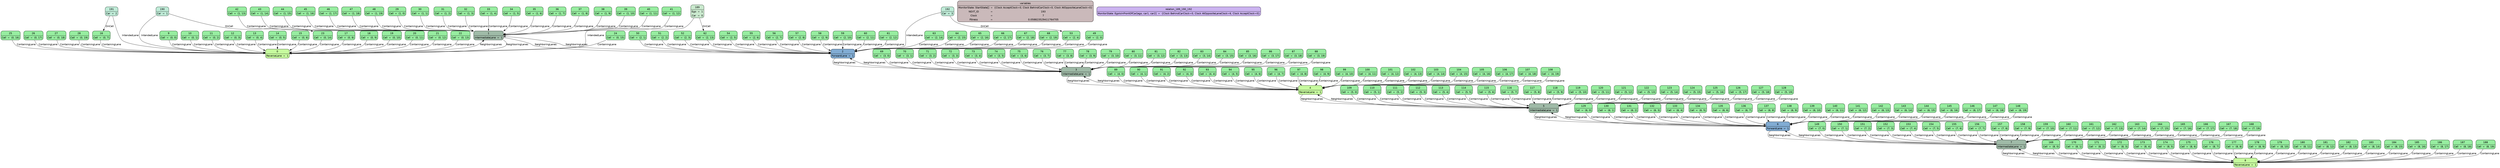 digraph model {
node [
	style="filled, rounded"
	shape=plain
	pencolor="#00000088"
	fontname="Helvetica"
]
edge [
	labeldistance=3
	fontname="Helvetica"
]
1 -> 0 [
	style=solid
	color=black
	fontcolor=black
	label="NeighboringLanes"]
0 -> 1 [
	style=solid
	color=black
	fontcolor=black
	label="NeighboringLanes"]
2 -> 1 [
	style=solid
	color=black
	fontcolor=black
	label="NeighboringLanes"]
1 -> 2 [
	style=solid
	color=black
	fontcolor=black
	label="NeighboringLanes"]
3 -> 2 [
	style=solid
	color=black
	fontcolor=black
	label="NeighboringLanes"]
2 -> 3 [
	style=solid
	color=black
	fontcolor=black
	label="NeighboringLanes"]
4 -> 3 [
	style=solid
	color=black
	fontcolor=black
	label="NeighboringLanes"]
3 -> 4 [
	style=solid
	color=black
	fontcolor=black
	label="NeighboringLanes"]
5 -> 4 [
	style=solid
	color=black
	fontcolor=black
	label="NeighboringLanes"]
4 -> 5 [
	style=solid
	color=black
	fontcolor=black
	label="NeighboringLanes"]
6 -> 5 [
	style=solid
	color=black
	fontcolor=black
	label="NeighboringLanes"]
5 -> 6 [
	style=solid
	color=black
	fontcolor=black
	label="NeighboringLanes"]
7 -> 6 [
	style=solid
	color=black
	fontcolor=black
	label="NeighboringLanes"]
6 -> 7 [
	style=solid
	color=black
	fontcolor=black
	label="NeighboringLanes"]
8 -> 7 [
	style=solid
	color=black
	fontcolor=black
	label="NeighboringLanes"]
7 -> 8 [
	style=solid
	color=black
	fontcolor=black
	label="NeighboringLanes"]
189 -> 0 [
	style=solid
	color=black
	fontcolor=black
	label="IntendedLane"]
190 -> 0 [
	style=solid
	color=black
	fontcolor=black
	label="IntendedLane"]
191 -> 0 [
	style=solid
	color=black
	fontcolor=black
	label="IntendedLane"]
192 -> 2 [
	style=solid
	color=black
	fontcolor=black
	label="IntendedLane"]
9 -> 0 [
	style=solid
	color=black
	fontcolor=black
	label="ContainingLane"]
10 -> 0 [
	style=solid
	color=black
	fontcolor=black
	label="ContainingLane"]
11 -> 0 [
	style=solid
	color=black
	fontcolor=black
	label="ContainingLane"]
12 -> 0 [
	style=solid
	color=black
	fontcolor=black
	label="ContainingLane"]
13 -> 0 [
	style=solid
	color=black
	fontcolor=black
	label="ContainingLane"]
14 -> 0 [
	style=solid
	color=black
	fontcolor=black
	label="ContainingLane"]
15 -> 0 [
	style=solid
	color=black
	fontcolor=black
	label="ContainingLane"]
16 -> 0 [
	style=solid
	color=black
	fontcolor=black
	label="ContainingLane"]
17 -> 0 [
	style=solid
	color=black
	fontcolor=black
	label="ContainingLane"]
18 -> 0 [
	style=solid
	color=black
	fontcolor=black
	label="ContainingLane"]
19 -> 0 [
	style=solid
	color=black
	fontcolor=black
	label="ContainingLane"]
20 -> 0 [
	style=solid
	color=black
	fontcolor=black
	label="ContainingLane"]
21 -> 0 [
	style=solid
	color=black
	fontcolor=black
	label="ContainingLane"]
22 -> 0 [
	style=solid
	color=black
	fontcolor=black
	label="ContainingLane"]
23 -> 0 [
	style=solid
	color=black
	fontcolor=black
	label="ContainingLane"]
24 -> 0 [
	style=solid
	color=black
	fontcolor=black
	label="ContainingLane"]
25 -> 0 [
	style=solid
	color=black
	fontcolor=black
	label="ContainingLane"]
26 -> 0 [
	style=solid
	color=black
	fontcolor=black
	label="ContainingLane"]
27 -> 0 [
	style=solid
	color=black
	fontcolor=black
	label="ContainingLane"]
28 -> 0 [
	style=solid
	color=black
	fontcolor=black
	label="ContainingLane"]
29 -> 1 [
	style=solid
	color=black
	fontcolor=black
	label="ContainingLane"]
30 -> 1 [
	style=solid
	color=black
	fontcolor=black
	label="ContainingLane"]
31 -> 1 [
	style=solid
	color=black
	fontcolor=black
	label="ContainingLane"]
32 -> 1 [
	style=solid
	color=black
	fontcolor=black
	label="ContainingLane"]
33 -> 1 [
	style=solid
	color=black
	fontcolor=black
	label="ContainingLane"]
34 -> 1 [
	style=solid
	color=black
	fontcolor=black
	label="ContainingLane"]
35 -> 1 [
	style=solid
	color=black
	fontcolor=black
	label="ContainingLane"]
36 -> 1 [
	style=solid
	color=black
	fontcolor=black
	label="ContainingLane"]
37 -> 1 [
	style=solid
	color=black
	fontcolor=black
	label="ContainingLane"]
38 -> 1 [
	style=solid
	color=black
	fontcolor=black
	label="ContainingLane"]
39 -> 1 [
	style=solid
	color=black
	fontcolor=black
	label="ContainingLane"]
40 -> 1 [
	style=solid
	color=black
	fontcolor=black
	label="ContainingLane"]
41 -> 1 [
	style=solid
	color=black
	fontcolor=black
	label="ContainingLane"]
42 -> 1 [
	style=solid
	color=black
	fontcolor=black
	label="ContainingLane"]
43 -> 1 [
	style=solid
	color=black
	fontcolor=black
	label="ContainingLane"]
44 -> 1 [
	style=solid
	color=black
	fontcolor=black
	label="ContainingLane"]
45 -> 1 [
	style=solid
	color=black
	fontcolor=black
	label="ContainingLane"]
46 -> 1 [
	style=solid
	color=black
	fontcolor=black
	label="ContainingLane"]
47 -> 1 [
	style=solid
	color=black
	fontcolor=black
	label="ContainingLane"]
48 -> 1 [
	style=solid
	color=black
	fontcolor=black
	label="ContainingLane"]
49 -> 2 [
	style=solid
	color=black
	fontcolor=black
	label="ContainingLane"]
50 -> 2 [
	style=solid
	color=black
	fontcolor=black
	label="ContainingLane"]
51 -> 2 [
	style=solid
	color=black
	fontcolor=black
	label="ContainingLane"]
52 -> 2 [
	style=solid
	color=black
	fontcolor=black
	label="ContainingLane"]
53 -> 2 [
	style=solid
	color=black
	fontcolor=black
	label="ContainingLane"]
54 -> 2 [
	style=solid
	color=black
	fontcolor=black
	label="ContainingLane"]
55 -> 2 [
	style=solid
	color=black
	fontcolor=black
	label="ContainingLane"]
56 -> 2 [
	style=solid
	color=black
	fontcolor=black
	label="ContainingLane"]
57 -> 2 [
	style=solid
	color=black
	fontcolor=black
	label="ContainingLane"]
58 -> 2 [
	style=solid
	color=black
	fontcolor=black
	label="ContainingLane"]
59 -> 2 [
	style=solid
	color=black
	fontcolor=black
	label="ContainingLane"]
60 -> 2 [
	style=solid
	color=black
	fontcolor=black
	label="ContainingLane"]
61 -> 2 [
	style=solid
	color=black
	fontcolor=black
	label="ContainingLane"]
62 -> 2 [
	style=solid
	color=black
	fontcolor=black
	label="ContainingLane"]
63 -> 2 [
	style=solid
	color=black
	fontcolor=black
	label="ContainingLane"]
64 -> 2 [
	style=solid
	color=black
	fontcolor=black
	label="ContainingLane"]
65 -> 2 [
	style=solid
	color=black
	fontcolor=black
	label="ContainingLane"]
66 -> 2 [
	style=solid
	color=black
	fontcolor=black
	label="ContainingLane"]
67 -> 2 [
	style=solid
	color=black
	fontcolor=black
	label="ContainingLane"]
68 -> 2 [
	style=solid
	color=black
	fontcolor=black
	label="ContainingLane"]
69 -> 3 [
	style=solid
	color=black
	fontcolor=black
	label="ContainingLane"]
70 -> 3 [
	style=solid
	color=black
	fontcolor=black
	label="ContainingLane"]
71 -> 3 [
	style=solid
	color=black
	fontcolor=black
	label="ContainingLane"]
72 -> 3 [
	style=solid
	color=black
	fontcolor=black
	label="ContainingLane"]
73 -> 3 [
	style=solid
	color=black
	fontcolor=black
	label="ContainingLane"]
74 -> 3 [
	style=solid
	color=black
	fontcolor=black
	label="ContainingLane"]
75 -> 3 [
	style=solid
	color=black
	fontcolor=black
	label="ContainingLane"]
76 -> 3 [
	style=solid
	color=black
	fontcolor=black
	label="ContainingLane"]
77 -> 3 [
	style=solid
	color=black
	fontcolor=black
	label="ContainingLane"]
78 -> 3 [
	style=solid
	color=black
	fontcolor=black
	label="ContainingLane"]
79 -> 3 [
	style=solid
	color=black
	fontcolor=black
	label="ContainingLane"]
80 -> 3 [
	style=solid
	color=black
	fontcolor=black
	label="ContainingLane"]
81 -> 3 [
	style=solid
	color=black
	fontcolor=black
	label="ContainingLane"]
82 -> 3 [
	style=solid
	color=black
	fontcolor=black
	label="ContainingLane"]
83 -> 3 [
	style=solid
	color=black
	fontcolor=black
	label="ContainingLane"]
84 -> 3 [
	style=solid
	color=black
	fontcolor=black
	label="ContainingLane"]
85 -> 3 [
	style=solid
	color=black
	fontcolor=black
	label="ContainingLane"]
86 -> 3 [
	style=solid
	color=black
	fontcolor=black
	label="ContainingLane"]
87 -> 3 [
	style=solid
	color=black
	fontcolor=black
	label="ContainingLane"]
88 -> 3 [
	style=solid
	color=black
	fontcolor=black
	label="ContainingLane"]
89 -> 4 [
	style=solid
	color=black
	fontcolor=black
	label="ContainingLane"]
90 -> 4 [
	style=solid
	color=black
	fontcolor=black
	label="ContainingLane"]
91 -> 4 [
	style=solid
	color=black
	fontcolor=black
	label="ContainingLane"]
92 -> 4 [
	style=solid
	color=black
	fontcolor=black
	label="ContainingLane"]
93 -> 4 [
	style=solid
	color=black
	fontcolor=black
	label="ContainingLane"]
94 -> 4 [
	style=solid
	color=black
	fontcolor=black
	label="ContainingLane"]
95 -> 4 [
	style=solid
	color=black
	fontcolor=black
	label="ContainingLane"]
96 -> 4 [
	style=solid
	color=black
	fontcolor=black
	label="ContainingLane"]
97 -> 4 [
	style=solid
	color=black
	fontcolor=black
	label="ContainingLane"]
98 -> 4 [
	style=solid
	color=black
	fontcolor=black
	label="ContainingLane"]
99 -> 4 [
	style=solid
	color=black
	fontcolor=black
	label="ContainingLane"]
100 -> 4 [
	style=solid
	color=black
	fontcolor=black
	label="ContainingLane"]
101 -> 4 [
	style=solid
	color=black
	fontcolor=black
	label="ContainingLane"]
102 -> 4 [
	style=solid
	color=black
	fontcolor=black
	label="ContainingLane"]
103 -> 4 [
	style=solid
	color=black
	fontcolor=black
	label="ContainingLane"]
104 -> 4 [
	style=solid
	color=black
	fontcolor=black
	label="ContainingLane"]
105 -> 4 [
	style=solid
	color=black
	fontcolor=black
	label="ContainingLane"]
106 -> 4 [
	style=solid
	color=black
	fontcolor=black
	label="ContainingLane"]
107 -> 4 [
	style=solid
	color=black
	fontcolor=black
	label="ContainingLane"]
108 -> 4 [
	style=solid
	color=black
	fontcolor=black
	label="ContainingLane"]
109 -> 5 [
	style=solid
	color=black
	fontcolor=black
	label="ContainingLane"]
110 -> 5 [
	style=solid
	color=black
	fontcolor=black
	label="ContainingLane"]
111 -> 5 [
	style=solid
	color=black
	fontcolor=black
	label="ContainingLane"]
112 -> 5 [
	style=solid
	color=black
	fontcolor=black
	label="ContainingLane"]
113 -> 5 [
	style=solid
	color=black
	fontcolor=black
	label="ContainingLane"]
114 -> 5 [
	style=solid
	color=black
	fontcolor=black
	label="ContainingLane"]
115 -> 5 [
	style=solid
	color=black
	fontcolor=black
	label="ContainingLane"]
116 -> 5 [
	style=solid
	color=black
	fontcolor=black
	label="ContainingLane"]
117 -> 5 [
	style=solid
	color=black
	fontcolor=black
	label="ContainingLane"]
118 -> 5 [
	style=solid
	color=black
	fontcolor=black
	label="ContainingLane"]
119 -> 5 [
	style=solid
	color=black
	fontcolor=black
	label="ContainingLane"]
120 -> 5 [
	style=solid
	color=black
	fontcolor=black
	label="ContainingLane"]
121 -> 5 [
	style=solid
	color=black
	fontcolor=black
	label="ContainingLane"]
122 -> 5 [
	style=solid
	color=black
	fontcolor=black
	label="ContainingLane"]
123 -> 5 [
	style=solid
	color=black
	fontcolor=black
	label="ContainingLane"]
124 -> 5 [
	style=solid
	color=black
	fontcolor=black
	label="ContainingLane"]
125 -> 5 [
	style=solid
	color=black
	fontcolor=black
	label="ContainingLane"]
126 -> 5 [
	style=solid
	color=black
	fontcolor=black
	label="ContainingLane"]
127 -> 5 [
	style=solid
	color=black
	fontcolor=black
	label="ContainingLane"]
128 -> 5 [
	style=solid
	color=black
	fontcolor=black
	label="ContainingLane"]
129 -> 6 [
	style=solid
	color=black
	fontcolor=black
	label="ContainingLane"]
130 -> 6 [
	style=solid
	color=black
	fontcolor=black
	label="ContainingLane"]
131 -> 6 [
	style=solid
	color=black
	fontcolor=black
	label="ContainingLane"]
132 -> 6 [
	style=solid
	color=black
	fontcolor=black
	label="ContainingLane"]
133 -> 6 [
	style=solid
	color=black
	fontcolor=black
	label="ContainingLane"]
134 -> 6 [
	style=solid
	color=black
	fontcolor=black
	label="ContainingLane"]
135 -> 6 [
	style=solid
	color=black
	fontcolor=black
	label="ContainingLane"]
136 -> 6 [
	style=solid
	color=black
	fontcolor=black
	label="ContainingLane"]
137 -> 6 [
	style=solid
	color=black
	fontcolor=black
	label="ContainingLane"]
138 -> 6 [
	style=solid
	color=black
	fontcolor=black
	label="ContainingLane"]
139 -> 6 [
	style=solid
	color=black
	fontcolor=black
	label="ContainingLane"]
140 -> 6 [
	style=solid
	color=black
	fontcolor=black
	label="ContainingLane"]
141 -> 6 [
	style=solid
	color=black
	fontcolor=black
	label="ContainingLane"]
142 -> 6 [
	style=solid
	color=black
	fontcolor=black
	label="ContainingLane"]
143 -> 6 [
	style=solid
	color=black
	fontcolor=black
	label="ContainingLane"]
144 -> 6 [
	style=solid
	color=black
	fontcolor=black
	label="ContainingLane"]
145 -> 6 [
	style=solid
	color=black
	fontcolor=black
	label="ContainingLane"]
146 -> 6 [
	style=solid
	color=black
	fontcolor=black
	label="ContainingLane"]
147 -> 6 [
	style=solid
	color=black
	fontcolor=black
	label="ContainingLane"]
148 -> 6 [
	style=solid
	color=black
	fontcolor=black
	label="ContainingLane"]
149 -> 7 [
	style=solid
	color=black
	fontcolor=black
	label="ContainingLane"]
150 -> 7 [
	style=solid
	color=black
	fontcolor=black
	label="ContainingLane"]
151 -> 7 [
	style=solid
	color=black
	fontcolor=black
	label="ContainingLane"]
152 -> 7 [
	style=solid
	color=black
	fontcolor=black
	label="ContainingLane"]
153 -> 7 [
	style=solid
	color=black
	fontcolor=black
	label="ContainingLane"]
154 -> 7 [
	style=solid
	color=black
	fontcolor=black
	label="ContainingLane"]
155 -> 7 [
	style=solid
	color=black
	fontcolor=black
	label="ContainingLane"]
156 -> 7 [
	style=solid
	color=black
	fontcolor=black
	label="ContainingLane"]
157 -> 7 [
	style=solid
	color=black
	fontcolor=black
	label="ContainingLane"]
158 -> 7 [
	style=solid
	color=black
	fontcolor=black
	label="ContainingLane"]
159 -> 7 [
	style=solid
	color=black
	fontcolor=black
	label="ContainingLane"]
160 -> 7 [
	style=solid
	color=black
	fontcolor=black
	label="ContainingLane"]
161 -> 7 [
	style=solid
	color=black
	fontcolor=black
	label="ContainingLane"]
162 -> 7 [
	style=solid
	color=black
	fontcolor=black
	label="ContainingLane"]
163 -> 7 [
	style=solid
	color=black
	fontcolor=black
	label="ContainingLane"]
164 -> 7 [
	style=solid
	color=black
	fontcolor=black
	label="ContainingLane"]
165 -> 7 [
	style=solid
	color=black
	fontcolor=black
	label="ContainingLane"]
166 -> 7 [
	style=solid
	color=black
	fontcolor=black
	label="ContainingLane"]
167 -> 7 [
	style=solid
	color=black
	fontcolor=black
	label="ContainingLane"]
168 -> 7 [
	style=solid
	color=black
	fontcolor=black
	label="ContainingLane"]
169 -> 8 [
	style=solid
	color=black
	fontcolor=black
	label="ContainingLane"]
170 -> 8 [
	style=solid
	color=black
	fontcolor=black
	label="ContainingLane"]
171 -> 8 [
	style=solid
	color=black
	fontcolor=black
	label="ContainingLane"]
172 -> 8 [
	style=solid
	color=black
	fontcolor=black
	label="ContainingLane"]
173 -> 8 [
	style=solid
	color=black
	fontcolor=black
	label="ContainingLane"]
174 -> 8 [
	style=solid
	color=black
	fontcolor=black
	label="ContainingLane"]
175 -> 8 [
	style=solid
	color=black
	fontcolor=black
	label="ContainingLane"]
176 -> 8 [
	style=solid
	color=black
	fontcolor=black
	label="ContainingLane"]
177 -> 8 [
	style=solid
	color=black
	fontcolor=black
	label="ContainingLane"]
178 -> 8 [
	style=solid
	color=black
	fontcolor=black
	label="ContainingLane"]
179 -> 8 [
	style=solid
	color=black
	fontcolor=black
	label="ContainingLane"]
180 -> 8 [
	style=solid
	color=black
	fontcolor=black
	label="ContainingLane"]
181 -> 8 [
	style=solid
	color=black
	fontcolor=black
	label="ContainingLane"]
182 -> 8 [
	style=solid
	color=black
	fontcolor=black
	label="ContainingLane"]
183 -> 8 [
	style=solid
	color=black
	fontcolor=black
	label="ContainingLane"]
184 -> 8 [
	style=solid
	color=black
	fontcolor=black
	label="ContainingLane"]
185 -> 8 [
	style=solid
	color=black
	fontcolor=black
	label="ContainingLane"]
186 -> 8 [
	style=solid
	color=black
	fontcolor=black
	label="ContainingLane"]
187 -> 8 [
	style=solid
	color=black
	fontcolor=black
	label="ContainingLane"]
188 -> 8 [
	style=solid
	color=black
	fontcolor=black
	label="ContainingLane"]
189 -> 62 [
	style=solid
	color=black
	fontcolor=black
	label="OnCell"]
190 -> 23 [
	style=solid
	color=black
	fontcolor=black
	label="OnCell"]
191 -> 16 [
	style=solid
	color=black
	fontcolor=black
	label="OnCell"]
192 -> 53 [
	style=solid
	color=black
	fontcolor=black
	label="OnCell"]
0 [
	fillcolor="#c6fa9e"
	label=<<TABLE CELLSPACING="0" BORDER="2" CELLBORDER="0" CELLPADDING="4" STYLE="ROUNDED">
		<TR><TD COLSPAN="3" BORDER="2" SIDES="B">0</TD></TR>
		<TR><TD><FONT COLOR="black">ReverseLane</FONT></TD><TD><FONT COLOR="black">=</FONT></TD><TD><FONT COLOR="black">1</FONT></TD></TR>
		</TABLE>>
]
1 [
	fillcolor="#9fbaa7"
	label=<<TABLE CELLSPACING="0" BORDER="2" CELLBORDER="0" CELLPADDING="4" STYLE="ROUNDED">
		<TR><TD COLSPAN="3" BORDER="2" SIDES="B">1</TD></TR>
		<TR><TD><FONT COLOR="black">IntermediateLane</FONT></TD><TD><FONT COLOR="black">=</FONT></TD><TD><FONT COLOR="black">1</FONT></TD></TR>
		</TABLE>>
]
2 [
	fillcolor="#81acd3"
	label=<<TABLE CELLSPACING="0" BORDER="2" CELLBORDER="0" CELLPADDING="4" STYLE="ROUNDED">
		<TR><TD COLSPAN="3" BORDER="2" SIDES="B">2</TD></TR>
		<TR><TD><FONT COLOR="black">ForwardLane</FONT></TD><TD><FONT COLOR="black">=</FONT></TD><TD><FONT COLOR="black">1</FONT></TD></TR>
		</TABLE>>
]
3 [
	fillcolor="#9fbaa7"
	label=<<TABLE CELLSPACING="0" BORDER="2" CELLBORDER="0" CELLPADDING="4" STYLE="ROUNDED">
		<TR><TD COLSPAN="3" BORDER="2" SIDES="B">3</TD></TR>
		<TR><TD><FONT COLOR="black">IntermediateLane</FONT></TD><TD><FONT COLOR="black">=</FONT></TD><TD><FONT COLOR="black">1</FONT></TD></TR>
		</TABLE>>
]
4 [
	fillcolor="#c6fa9e"
	label=<<TABLE CELLSPACING="0" BORDER="2" CELLBORDER="0" CELLPADDING="4" STYLE="ROUNDED">
		<TR><TD COLSPAN="3" BORDER="2" SIDES="B">4</TD></TR>
		<TR><TD><FONT COLOR="black">ReverseLane</FONT></TD><TD><FONT COLOR="black">=</FONT></TD><TD><FONT COLOR="black">1</FONT></TD></TR>
		</TABLE>>
]
5 [
	fillcolor="#9fbaa7"
	label=<<TABLE CELLSPACING="0" BORDER="2" CELLBORDER="0" CELLPADDING="4" STYLE="ROUNDED">
		<TR><TD COLSPAN="3" BORDER="2" SIDES="B">5</TD></TR>
		<TR><TD><FONT COLOR="black">IntermediateLane</FONT></TD><TD><FONT COLOR="black">=</FONT></TD><TD><FONT COLOR="black">1</FONT></TD></TR>
		</TABLE>>
]
6 [
	fillcolor="#81acd3"
	label=<<TABLE CELLSPACING="0" BORDER="2" CELLBORDER="0" CELLPADDING="4" STYLE="ROUNDED">
		<TR><TD COLSPAN="3" BORDER="2" SIDES="B">6</TD></TR>
		<TR><TD><FONT COLOR="black">ForwardLane</FONT></TD><TD><FONT COLOR="black">=</FONT></TD><TD><FONT COLOR="black">1</FONT></TD></TR>
		</TABLE>>
]
7 [
	fillcolor="#9fbaa7"
	label=<<TABLE CELLSPACING="0" BORDER="2" CELLBORDER="0" CELLPADDING="4" STYLE="ROUNDED">
		<TR><TD COLSPAN="3" BORDER="2" SIDES="B">7</TD></TR>
		<TR><TD><FONT COLOR="black">IntermediateLane</FONT></TD><TD><FONT COLOR="black">=</FONT></TD><TD><FONT COLOR="black">1</FONT></TD></TR>
		</TABLE>>
]
8 [
	fillcolor="#c6fa9e"
	label=<<TABLE CELLSPACING="0" BORDER="2" CELLBORDER="0" CELLPADDING="4" STYLE="ROUNDED">
		<TR><TD COLSPAN="3" BORDER="2" SIDES="B">8</TD></TR>
		<TR><TD><FONT COLOR="black">ReverseLane</FONT></TD><TD><FONT COLOR="black">=</FONT></TD><TD><FONT COLOR="black">1</FONT></TD></TR>
		</TABLE>>
]
9 [
	fillcolor="#97eda0"
	label=<<TABLE CELLSPACING="0" BORDER="2" CELLBORDER="0" CELLPADDING="4" STYLE="ROUNDED">
		<TR><TD COLSPAN="3" BORDER="2" SIDES="B">9</TD></TR>
		<TR><TD><FONT COLOR="black">Cell</FONT></TD><TD><FONT COLOR="black">=</FONT></TD><TD><FONT COLOR="black">(0, 0)</FONT></TD></TR>
		</TABLE>>
]
10 [
	fillcolor="#97eda0"
	label=<<TABLE CELLSPACING="0" BORDER="2" CELLBORDER="0" CELLPADDING="4" STYLE="ROUNDED">
		<TR><TD COLSPAN="3" BORDER="2" SIDES="B">10</TD></TR>
		<TR><TD><FONT COLOR="black">Cell</FONT></TD><TD><FONT COLOR="black">=</FONT></TD><TD><FONT COLOR="black">(0, 1)</FONT></TD></TR>
		</TABLE>>
]
11 [
	fillcolor="#97eda0"
	label=<<TABLE CELLSPACING="0" BORDER="2" CELLBORDER="0" CELLPADDING="4" STYLE="ROUNDED">
		<TR><TD COLSPAN="3" BORDER="2" SIDES="B">11</TD></TR>
		<TR><TD><FONT COLOR="black">Cell</FONT></TD><TD><FONT COLOR="black">=</FONT></TD><TD><FONT COLOR="black">(0, 2)</FONT></TD></TR>
		</TABLE>>
]
12 [
	fillcolor="#97eda0"
	label=<<TABLE CELLSPACING="0" BORDER="2" CELLBORDER="0" CELLPADDING="4" STYLE="ROUNDED">
		<TR><TD COLSPAN="3" BORDER="2" SIDES="B">12</TD></TR>
		<TR><TD><FONT COLOR="black">Cell</FONT></TD><TD><FONT COLOR="black">=</FONT></TD><TD><FONT COLOR="black">(0, 3)</FONT></TD></TR>
		</TABLE>>
]
13 [
	fillcolor="#97eda0"
	label=<<TABLE CELLSPACING="0" BORDER="2" CELLBORDER="0" CELLPADDING="4" STYLE="ROUNDED">
		<TR><TD COLSPAN="3" BORDER="2" SIDES="B">13</TD></TR>
		<TR><TD><FONT COLOR="black">Cell</FONT></TD><TD><FONT COLOR="black">=</FONT></TD><TD><FONT COLOR="black">(0, 4)</FONT></TD></TR>
		</TABLE>>
]
14 [
	fillcolor="#97eda0"
	label=<<TABLE CELLSPACING="0" BORDER="2" CELLBORDER="0" CELLPADDING="4" STYLE="ROUNDED">
		<TR><TD COLSPAN="3" BORDER="2" SIDES="B">14</TD></TR>
		<TR><TD><FONT COLOR="black">Cell</FONT></TD><TD><FONT COLOR="black">=</FONT></TD><TD><FONT COLOR="black">(0, 5)</FONT></TD></TR>
		</TABLE>>
]
15 [
	fillcolor="#97eda0"
	label=<<TABLE CELLSPACING="0" BORDER="2" CELLBORDER="0" CELLPADDING="4" STYLE="ROUNDED">
		<TR><TD COLSPAN="3" BORDER="2" SIDES="B">15</TD></TR>
		<TR><TD><FONT COLOR="black">Cell</FONT></TD><TD><FONT COLOR="black">=</FONT></TD><TD><FONT COLOR="black">(0, 6)</FONT></TD></TR>
		</TABLE>>
]
16 [
	fillcolor="#97eda0"
	label=<<TABLE CELLSPACING="0" BORDER="2" CELLBORDER="0" CELLPADDING="4" STYLE="ROUNDED">
		<TR><TD COLSPAN="3" BORDER="2" SIDES="B">16</TD></TR>
		<TR><TD><FONT COLOR="black">Cell</FONT></TD><TD><FONT COLOR="black">=</FONT></TD><TD><FONT COLOR="black">(0, 7)</FONT></TD></TR>
		</TABLE>>
]
17 [
	fillcolor="#97eda0"
	label=<<TABLE CELLSPACING="0" BORDER="2" CELLBORDER="0" CELLPADDING="4" STYLE="ROUNDED">
		<TR><TD COLSPAN="3" BORDER="2" SIDES="B">17</TD></TR>
		<TR><TD><FONT COLOR="black">Cell</FONT></TD><TD><FONT COLOR="black">=</FONT></TD><TD><FONT COLOR="black">(0, 8)</FONT></TD></TR>
		</TABLE>>
]
18 [
	fillcolor="#97eda0"
	label=<<TABLE CELLSPACING="0" BORDER="2" CELLBORDER="0" CELLPADDING="4" STYLE="ROUNDED">
		<TR><TD COLSPAN="3" BORDER="2" SIDES="B">18</TD></TR>
		<TR><TD><FONT COLOR="black">Cell</FONT></TD><TD><FONT COLOR="black">=</FONT></TD><TD><FONT COLOR="black">(0, 9)</FONT></TD></TR>
		</TABLE>>
]
19 [
	fillcolor="#97eda0"
	label=<<TABLE CELLSPACING="0" BORDER="2" CELLBORDER="0" CELLPADDING="4" STYLE="ROUNDED">
		<TR><TD COLSPAN="3" BORDER="2" SIDES="B">19</TD></TR>
		<TR><TD><FONT COLOR="black">Cell</FONT></TD><TD><FONT COLOR="black">=</FONT></TD><TD><FONT COLOR="black">(0, 10)</FONT></TD></TR>
		</TABLE>>
]
20 [
	fillcolor="#97eda0"
	label=<<TABLE CELLSPACING="0" BORDER="2" CELLBORDER="0" CELLPADDING="4" STYLE="ROUNDED">
		<TR><TD COLSPAN="3" BORDER="2" SIDES="B">20</TD></TR>
		<TR><TD><FONT COLOR="black">Cell</FONT></TD><TD><FONT COLOR="black">=</FONT></TD><TD><FONT COLOR="black">(0, 11)</FONT></TD></TR>
		</TABLE>>
]
21 [
	fillcolor="#97eda0"
	label=<<TABLE CELLSPACING="0" BORDER="2" CELLBORDER="0" CELLPADDING="4" STYLE="ROUNDED">
		<TR><TD COLSPAN="3" BORDER="2" SIDES="B">21</TD></TR>
		<TR><TD><FONT COLOR="black">Cell</FONT></TD><TD><FONT COLOR="black">=</FONT></TD><TD><FONT COLOR="black">(0, 12)</FONT></TD></TR>
		</TABLE>>
]
22 [
	fillcolor="#97eda0"
	label=<<TABLE CELLSPACING="0" BORDER="2" CELLBORDER="0" CELLPADDING="4" STYLE="ROUNDED">
		<TR><TD COLSPAN="3" BORDER="2" SIDES="B">22</TD></TR>
		<TR><TD><FONT COLOR="black">Cell</FONT></TD><TD><FONT COLOR="black">=</FONT></TD><TD><FONT COLOR="black">(0, 13)</FONT></TD></TR>
		</TABLE>>
]
23 [
	fillcolor="#97eda0"
	label=<<TABLE CELLSPACING="0" BORDER="2" CELLBORDER="0" CELLPADDING="4" STYLE="ROUNDED">
		<TR><TD COLSPAN="3" BORDER="2" SIDES="B">23</TD></TR>
		<TR><TD><FONT COLOR="black">Cell</FONT></TD><TD><FONT COLOR="black">=</FONT></TD><TD><FONT COLOR="black">(0, 14)</FONT></TD></TR>
		</TABLE>>
]
24 [
	fillcolor="#97eda0"
	label=<<TABLE CELLSPACING="0" BORDER="2" CELLBORDER="0" CELLPADDING="4" STYLE="ROUNDED">
		<TR><TD COLSPAN="3" BORDER="2" SIDES="B">24</TD></TR>
		<TR><TD><FONT COLOR="black">Cell</FONT></TD><TD><FONT COLOR="black">=</FONT></TD><TD><FONT COLOR="black">(0, 15)</FONT></TD></TR>
		</TABLE>>
]
25 [
	fillcolor="#97eda0"
	label=<<TABLE CELLSPACING="0" BORDER="2" CELLBORDER="0" CELLPADDING="4" STYLE="ROUNDED">
		<TR><TD COLSPAN="3" BORDER="2" SIDES="B">25</TD></TR>
		<TR><TD><FONT COLOR="black">Cell</FONT></TD><TD><FONT COLOR="black">=</FONT></TD><TD><FONT COLOR="black">(0, 16)</FONT></TD></TR>
		</TABLE>>
]
26 [
	fillcolor="#97eda0"
	label=<<TABLE CELLSPACING="0" BORDER="2" CELLBORDER="0" CELLPADDING="4" STYLE="ROUNDED">
		<TR><TD COLSPAN="3" BORDER="2" SIDES="B">26</TD></TR>
		<TR><TD><FONT COLOR="black">Cell</FONT></TD><TD><FONT COLOR="black">=</FONT></TD><TD><FONT COLOR="black">(0, 17)</FONT></TD></TR>
		</TABLE>>
]
27 [
	fillcolor="#97eda0"
	label=<<TABLE CELLSPACING="0" BORDER="2" CELLBORDER="0" CELLPADDING="4" STYLE="ROUNDED">
		<TR><TD COLSPAN="3" BORDER="2" SIDES="B">27</TD></TR>
		<TR><TD><FONT COLOR="black">Cell</FONT></TD><TD><FONT COLOR="black">=</FONT></TD><TD><FONT COLOR="black">(0, 18)</FONT></TD></TR>
		</TABLE>>
]
28 [
	fillcolor="#97eda0"
	label=<<TABLE CELLSPACING="0" BORDER="2" CELLBORDER="0" CELLPADDING="4" STYLE="ROUNDED">
		<TR><TD COLSPAN="3" BORDER="2" SIDES="B">28</TD></TR>
		<TR><TD><FONT COLOR="black">Cell</FONT></TD><TD><FONT COLOR="black">=</FONT></TD><TD><FONT COLOR="black">(0, 19)</FONT></TD></TR>
		</TABLE>>
]
29 [
	fillcolor="#97eda0"
	label=<<TABLE CELLSPACING="0" BORDER="2" CELLBORDER="0" CELLPADDING="4" STYLE="ROUNDED">
		<TR><TD COLSPAN="3" BORDER="2" SIDES="B">29</TD></TR>
		<TR><TD><FONT COLOR="black">Cell</FONT></TD><TD><FONT COLOR="black">=</FONT></TD><TD><FONT COLOR="black">(1, 0)</FONT></TD></TR>
		</TABLE>>
]
30 [
	fillcolor="#97eda0"
	label=<<TABLE CELLSPACING="0" BORDER="2" CELLBORDER="0" CELLPADDING="4" STYLE="ROUNDED">
		<TR><TD COLSPAN="3" BORDER="2" SIDES="B">30</TD></TR>
		<TR><TD><FONT COLOR="black">Cell</FONT></TD><TD><FONT COLOR="black">=</FONT></TD><TD><FONT COLOR="black">(1, 1)</FONT></TD></TR>
		</TABLE>>
]
31 [
	fillcolor="#97eda0"
	label=<<TABLE CELLSPACING="0" BORDER="2" CELLBORDER="0" CELLPADDING="4" STYLE="ROUNDED">
		<TR><TD COLSPAN="3" BORDER="2" SIDES="B">31</TD></TR>
		<TR><TD><FONT COLOR="black">Cell</FONT></TD><TD><FONT COLOR="black">=</FONT></TD><TD><FONT COLOR="black">(1, 2)</FONT></TD></TR>
		</TABLE>>
]
32 [
	fillcolor="#97eda0"
	label=<<TABLE CELLSPACING="0" BORDER="2" CELLBORDER="0" CELLPADDING="4" STYLE="ROUNDED">
		<TR><TD COLSPAN="3" BORDER="2" SIDES="B">32</TD></TR>
		<TR><TD><FONT COLOR="black">Cell</FONT></TD><TD><FONT COLOR="black">=</FONT></TD><TD><FONT COLOR="black">(1, 3)</FONT></TD></TR>
		</TABLE>>
]
33 [
	fillcolor="#97eda0"
	label=<<TABLE CELLSPACING="0" BORDER="2" CELLBORDER="0" CELLPADDING="4" STYLE="ROUNDED">
		<TR><TD COLSPAN="3" BORDER="2" SIDES="B">33</TD></TR>
		<TR><TD><FONT COLOR="black">Cell</FONT></TD><TD><FONT COLOR="black">=</FONT></TD><TD><FONT COLOR="black">(1, 4)</FONT></TD></TR>
		</TABLE>>
]
34 [
	fillcolor="#97eda0"
	label=<<TABLE CELLSPACING="0" BORDER="2" CELLBORDER="0" CELLPADDING="4" STYLE="ROUNDED">
		<TR><TD COLSPAN="3" BORDER="2" SIDES="B">34</TD></TR>
		<TR><TD><FONT COLOR="black">Cell</FONT></TD><TD><FONT COLOR="black">=</FONT></TD><TD><FONT COLOR="black">(1, 5)</FONT></TD></TR>
		</TABLE>>
]
35 [
	fillcolor="#97eda0"
	label=<<TABLE CELLSPACING="0" BORDER="2" CELLBORDER="0" CELLPADDING="4" STYLE="ROUNDED">
		<TR><TD COLSPAN="3" BORDER="2" SIDES="B">35</TD></TR>
		<TR><TD><FONT COLOR="black">Cell</FONT></TD><TD><FONT COLOR="black">=</FONT></TD><TD><FONT COLOR="black">(1, 6)</FONT></TD></TR>
		</TABLE>>
]
36 [
	fillcolor="#97eda0"
	label=<<TABLE CELLSPACING="0" BORDER="2" CELLBORDER="0" CELLPADDING="4" STYLE="ROUNDED">
		<TR><TD COLSPAN="3" BORDER="2" SIDES="B">36</TD></TR>
		<TR><TD><FONT COLOR="black">Cell</FONT></TD><TD><FONT COLOR="black">=</FONT></TD><TD><FONT COLOR="black">(1, 7)</FONT></TD></TR>
		</TABLE>>
]
37 [
	fillcolor="#97eda0"
	label=<<TABLE CELLSPACING="0" BORDER="2" CELLBORDER="0" CELLPADDING="4" STYLE="ROUNDED">
		<TR><TD COLSPAN="3" BORDER="2" SIDES="B">37</TD></TR>
		<TR><TD><FONT COLOR="black">Cell</FONT></TD><TD><FONT COLOR="black">=</FONT></TD><TD><FONT COLOR="black">(1, 8)</FONT></TD></TR>
		</TABLE>>
]
38 [
	fillcolor="#97eda0"
	label=<<TABLE CELLSPACING="0" BORDER="2" CELLBORDER="0" CELLPADDING="4" STYLE="ROUNDED">
		<TR><TD COLSPAN="3" BORDER="2" SIDES="B">38</TD></TR>
		<TR><TD><FONT COLOR="black">Cell</FONT></TD><TD><FONT COLOR="black">=</FONT></TD><TD><FONT COLOR="black">(1, 9)</FONT></TD></TR>
		</TABLE>>
]
39 [
	fillcolor="#97eda0"
	label=<<TABLE CELLSPACING="0" BORDER="2" CELLBORDER="0" CELLPADDING="4" STYLE="ROUNDED">
		<TR><TD COLSPAN="3" BORDER="2" SIDES="B">39</TD></TR>
		<TR><TD><FONT COLOR="black">Cell</FONT></TD><TD><FONT COLOR="black">=</FONT></TD><TD><FONT COLOR="black">(1, 10)</FONT></TD></TR>
		</TABLE>>
]
40 [
	fillcolor="#97eda0"
	label=<<TABLE CELLSPACING="0" BORDER="2" CELLBORDER="0" CELLPADDING="4" STYLE="ROUNDED">
		<TR><TD COLSPAN="3" BORDER="2" SIDES="B">40</TD></TR>
		<TR><TD><FONT COLOR="black">Cell</FONT></TD><TD><FONT COLOR="black">=</FONT></TD><TD><FONT COLOR="black">(1, 11)</FONT></TD></TR>
		</TABLE>>
]
41 [
	fillcolor="#97eda0"
	label=<<TABLE CELLSPACING="0" BORDER="2" CELLBORDER="0" CELLPADDING="4" STYLE="ROUNDED">
		<TR><TD COLSPAN="3" BORDER="2" SIDES="B">41</TD></TR>
		<TR><TD><FONT COLOR="black">Cell</FONT></TD><TD><FONT COLOR="black">=</FONT></TD><TD><FONT COLOR="black">(1, 12)</FONT></TD></TR>
		</TABLE>>
]
42 [
	fillcolor="#97eda0"
	label=<<TABLE CELLSPACING="0" BORDER="2" CELLBORDER="0" CELLPADDING="4" STYLE="ROUNDED">
		<TR><TD COLSPAN="3" BORDER="2" SIDES="B">42</TD></TR>
		<TR><TD><FONT COLOR="black">Cell</FONT></TD><TD><FONT COLOR="black">=</FONT></TD><TD><FONT COLOR="black">(1, 13)</FONT></TD></TR>
		</TABLE>>
]
43 [
	fillcolor="#97eda0"
	label=<<TABLE CELLSPACING="0" BORDER="2" CELLBORDER="0" CELLPADDING="4" STYLE="ROUNDED">
		<TR><TD COLSPAN="3" BORDER="2" SIDES="B">43</TD></TR>
		<TR><TD><FONT COLOR="black">Cell</FONT></TD><TD><FONT COLOR="black">=</FONT></TD><TD><FONT COLOR="black">(1, 14)</FONT></TD></TR>
		</TABLE>>
]
44 [
	fillcolor="#97eda0"
	label=<<TABLE CELLSPACING="0" BORDER="2" CELLBORDER="0" CELLPADDING="4" STYLE="ROUNDED">
		<TR><TD COLSPAN="3" BORDER="2" SIDES="B">44</TD></TR>
		<TR><TD><FONT COLOR="black">Cell</FONT></TD><TD><FONT COLOR="black">=</FONT></TD><TD><FONT COLOR="black">(1, 15)</FONT></TD></TR>
		</TABLE>>
]
45 [
	fillcolor="#97eda0"
	label=<<TABLE CELLSPACING="0" BORDER="2" CELLBORDER="0" CELLPADDING="4" STYLE="ROUNDED">
		<TR><TD COLSPAN="3" BORDER="2" SIDES="B">45</TD></TR>
		<TR><TD><FONT COLOR="black">Cell</FONT></TD><TD><FONT COLOR="black">=</FONT></TD><TD><FONT COLOR="black">(1, 16)</FONT></TD></TR>
		</TABLE>>
]
46 [
	fillcolor="#97eda0"
	label=<<TABLE CELLSPACING="0" BORDER="2" CELLBORDER="0" CELLPADDING="4" STYLE="ROUNDED">
		<TR><TD COLSPAN="3" BORDER="2" SIDES="B">46</TD></TR>
		<TR><TD><FONT COLOR="black">Cell</FONT></TD><TD><FONT COLOR="black">=</FONT></TD><TD><FONT COLOR="black">(1, 17)</FONT></TD></TR>
		</TABLE>>
]
47 [
	fillcolor="#97eda0"
	label=<<TABLE CELLSPACING="0" BORDER="2" CELLBORDER="0" CELLPADDING="4" STYLE="ROUNDED">
		<TR><TD COLSPAN="3" BORDER="2" SIDES="B">47</TD></TR>
		<TR><TD><FONT COLOR="black">Cell</FONT></TD><TD><FONT COLOR="black">=</FONT></TD><TD><FONT COLOR="black">(1, 18)</FONT></TD></TR>
		</TABLE>>
]
48 [
	fillcolor="#97eda0"
	label=<<TABLE CELLSPACING="0" BORDER="2" CELLBORDER="0" CELLPADDING="4" STYLE="ROUNDED">
		<TR><TD COLSPAN="3" BORDER="2" SIDES="B">48</TD></TR>
		<TR><TD><FONT COLOR="black">Cell</FONT></TD><TD><FONT COLOR="black">=</FONT></TD><TD><FONT COLOR="black">(1, 19)</FONT></TD></TR>
		</TABLE>>
]
49 [
	fillcolor="#97eda0"
	label=<<TABLE CELLSPACING="0" BORDER="2" CELLBORDER="0" CELLPADDING="4" STYLE="ROUNDED">
		<TR><TD COLSPAN="3" BORDER="2" SIDES="B">49</TD></TR>
		<TR><TD><FONT COLOR="black">Cell</FONT></TD><TD><FONT COLOR="black">=</FONT></TD><TD><FONT COLOR="black">(2, 0)</FONT></TD></TR>
		</TABLE>>
]
50 [
	fillcolor="#97eda0"
	label=<<TABLE CELLSPACING="0" BORDER="2" CELLBORDER="0" CELLPADDING="4" STYLE="ROUNDED">
		<TR><TD COLSPAN="3" BORDER="2" SIDES="B">50</TD></TR>
		<TR><TD><FONT COLOR="black">Cell</FONT></TD><TD><FONT COLOR="black">=</FONT></TD><TD><FONT COLOR="black">(2, 1)</FONT></TD></TR>
		</TABLE>>
]
51 [
	fillcolor="#97eda0"
	label=<<TABLE CELLSPACING="0" BORDER="2" CELLBORDER="0" CELLPADDING="4" STYLE="ROUNDED">
		<TR><TD COLSPAN="3" BORDER="2" SIDES="B">51</TD></TR>
		<TR><TD><FONT COLOR="black">Cell</FONT></TD><TD><FONT COLOR="black">=</FONT></TD><TD><FONT COLOR="black">(2, 2)</FONT></TD></TR>
		</TABLE>>
]
52 [
	fillcolor="#97eda0"
	label=<<TABLE CELLSPACING="0" BORDER="2" CELLBORDER="0" CELLPADDING="4" STYLE="ROUNDED">
		<TR><TD COLSPAN="3" BORDER="2" SIDES="B">52</TD></TR>
		<TR><TD><FONT COLOR="black">Cell</FONT></TD><TD><FONT COLOR="black">=</FONT></TD><TD><FONT COLOR="black">(2, 3)</FONT></TD></TR>
		</TABLE>>
]
53 [
	fillcolor="#97eda0"
	label=<<TABLE CELLSPACING="0" BORDER="2" CELLBORDER="0" CELLPADDING="4" STYLE="ROUNDED">
		<TR><TD COLSPAN="3" BORDER="2" SIDES="B">53</TD></TR>
		<TR><TD><FONT COLOR="black">Cell</FONT></TD><TD><FONT COLOR="black">=</FONT></TD><TD><FONT COLOR="black">(2, 4)</FONT></TD></TR>
		</TABLE>>
]
54 [
	fillcolor="#97eda0"
	label=<<TABLE CELLSPACING="0" BORDER="2" CELLBORDER="0" CELLPADDING="4" STYLE="ROUNDED">
		<TR><TD COLSPAN="3" BORDER="2" SIDES="B">54</TD></TR>
		<TR><TD><FONT COLOR="black">Cell</FONT></TD><TD><FONT COLOR="black">=</FONT></TD><TD><FONT COLOR="black">(2, 5)</FONT></TD></TR>
		</TABLE>>
]
55 [
	fillcolor="#97eda0"
	label=<<TABLE CELLSPACING="0" BORDER="2" CELLBORDER="0" CELLPADDING="4" STYLE="ROUNDED">
		<TR><TD COLSPAN="3" BORDER="2" SIDES="B">55</TD></TR>
		<TR><TD><FONT COLOR="black">Cell</FONT></TD><TD><FONT COLOR="black">=</FONT></TD><TD><FONT COLOR="black">(2, 6)</FONT></TD></TR>
		</TABLE>>
]
56 [
	fillcolor="#97eda0"
	label=<<TABLE CELLSPACING="0" BORDER="2" CELLBORDER="0" CELLPADDING="4" STYLE="ROUNDED">
		<TR><TD COLSPAN="3" BORDER="2" SIDES="B">56</TD></TR>
		<TR><TD><FONT COLOR="black">Cell</FONT></TD><TD><FONT COLOR="black">=</FONT></TD><TD><FONT COLOR="black">(2, 7)</FONT></TD></TR>
		</TABLE>>
]
57 [
	fillcolor="#97eda0"
	label=<<TABLE CELLSPACING="0" BORDER="2" CELLBORDER="0" CELLPADDING="4" STYLE="ROUNDED">
		<TR><TD COLSPAN="3" BORDER="2" SIDES="B">57</TD></TR>
		<TR><TD><FONT COLOR="black">Cell</FONT></TD><TD><FONT COLOR="black">=</FONT></TD><TD><FONT COLOR="black">(2, 8)</FONT></TD></TR>
		</TABLE>>
]
58 [
	fillcolor="#97eda0"
	label=<<TABLE CELLSPACING="0" BORDER="2" CELLBORDER="0" CELLPADDING="4" STYLE="ROUNDED">
		<TR><TD COLSPAN="3" BORDER="2" SIDES="B">58</TD></TR>
		<TR><TD><FONT COLOR="black">Cell</FONT></TD><TD><FONT COLOR="black">=</FONT></TD><TD><FONT COLOR="black">(2, 9)</FONT></TD></TR>
		</TABLE>>
]
variables [
	fillcolor="#cab9ba"
	label=<<TABLE CELLSPACING="0" BORDER="2" CELLBORDER="0" CELLPADDING="4" STYLE="ROUNDED">
		<TR><TD COLSPAN="3" BORDER="2" SIDES="B">variables</TD></TR>
		<TR><TD><FONT COLOR="black">MonitorState: StartState[]</FONT></TD><TD><FONT COLOR="black">=</FONT></TD><TD><FONT COLOR="black">{Clock AcceptClock=0, Clock BehindCarClock=0, Clock AtOppositeLaneClock=0}</FONT></TD></TR>
		<TR><TD><FONT COLOR="black">NEXT_ID</FONT></TD><TD><FONT COLOR="black">=</FONT></TD><TD><FONT COLOR="black">193</FONT></TD></TR>
		<TR><TD><FONT COLOR="black">Clock</FONT></TD><TD><FONT COLOR="black">=</FONT></TD><TD><FONT COLOR="black">7</FONT></TD></TR>
		<TR><TD><FONT COLOR="black">Fitness</FONT></TD><TD><FONT COLOR="black">=</FONT></TD><TD><FONT COLOR="black">0.058823529411764705</FONT></TD></TR>
		</TABLE>>
]
59 [
	fillcolor="#97eda0"
	label=<<TABLE CELLSPACING="0" BORDER="2" CELLBORDER="0" CELLPADDING="4" STYLE="ROUNDED">
		<TR><TD COLSPAN="3" BORDER="2" SIDES="B">59</TD></TR>
		<TR><TD><FONT COLOR="black">Cell</FONT></TD><TD><FONT COLOR="black">=</FONT></TD><TD><FONT COLOR="black">(2, 10)</FONT></TD></TR>
		</TABLE>>
]
60 [
	fillcolor="#97eda0"
	label=<<TABLE CELLSPACING="0" BORDER="2" CELLBORDER="0" CELLPADDING="4" STYLE="ROUNDED">
		<TR><TD COLSPAN="3" BORDER="2" SIDES="B">60</TD></TR>
		<TR><TD><FONT COLOR="black">Cell</FONT></TD><TD><FONT COLOR="black">=</FONT></TD><TD><FONT COLOR="black">(2, 11)</FONT></TD></TR>
		</TABLE>>
]
61 [
	fillcolor="#97eda0"
	label=<<TABLE CELLSPACING="0" BORDER="2" CELLBORDER="0" CELLPADDING="4" STYLE="ROUNDED">
		<TR><TD COLSPAN="3" BORDER="2" SIDES="B">61</TD></TR>
		<TR><TD><FONT COLOR="black">Cell</FONT></TD><TD><FONT COLOR="black">=</FONT></TD><TD><FONT COLOR="black">(2, 12)</FONT></TD></TR>
		</TABLE>>
]
62 [
	fillcolor="#97eda0"
	label=<<TABLE CELLSPACING="0" BORDER="2" CELLBORDER="0" CELLPADDING="4" STYLE="ROUNDED">
		<TR><TD COLSPAN="3" BORDER="2" SIDES="B">62</TD></TR>
		<TR><TD><FONT COLOR="black">Cell</FONT></TD><TD><FONT COLOR="black">=</FONT></TD><TD><FONT COLOR="black">(2, 13)</FONT></TD></TR>
		</TABLE>>
]
63 [
	fillcolor="#97eda0"
	label=<<TABLE CELLSPACING="0" BORDER="2" CELLBORDER="0" CELLPADDING="4" STYLE="ROUNDED">
		<TR><TD COLSPAN="3" BORDER="2" SIDES="B">63</TD></TR>
		<TR><TD><FONT COLOR="black">Cell</FONT></TD><TD><FONT COLOR="black">=</FONT></TD><TD><FONT COLOR="black">(2, 14)</FONT></TD></TR>
		</TABLE>>
]
64 [
	fillcolor="#97eda0"
	label=<<TABLE CELLSPACING="0" BORDER="2" CELLBORDER="0" CELLPADDING="4" STYLE="ROUNDED">
		<TR><TD COLSPAN="3" BORDER="2" SIDES="B">64</TD></TR>
		<TR><TD><FONT COLOR="black">Cell</FONT></TD><TD><FONT COLOR="black">=</FONT></TD><TD><FONT COLOR="black">(2, 15)</FONT></TD></TR>
		</TABLE>>
]
65 [
	fillcolor="#97eda0"
	label=<<TABLE CELLSPACING="0" BORDER="2" CELLBORDER="0" CELLPADDING="4" STYLE="ROUNDED">
		<TR><TD COLSPAN="3" BORDER="2" SIDES="B">65</TD></TR>
		<TR><TD><FONT COLOR="black">Cell</FONT></TD><TD><FONT COLOR="black">=</FONT></TD><TD><FONT COLOR="black">(2, 16)</FONT></TD></TR>
		</TABLE>>
]
66 [
	fillcolor="#97eda0"
	label=<<TABLE CELLSPACING="0" BORDER="2" CELLBORDER="0" CELLPADDING="4" STYLE="ROUNDED">
		<TR><TD COLSPAN="3" BORDER="2" SIDES="B">66</TD></TR>
		<TR><TD><FONT COLOR="black">Cell</FONT></TD><TD><FONT COLOR="black">=</FONT></TD><TD><FONT COLOR="black">(2, 17)</FONT></TD></TR>
		</TABLE>>
]
67 [
	fillcolor="#97eda0"
	label=<<TABLE CELLSPACING="0" BORDER="2" CELLBORDER="0" CELLPADDING="4" STYLE="ROUNDED">
		<TR><TD COLSPAN="3" BORDER="2" SIDES="B">67</TD></TR>
		<TR><TD><FONT COLOR="black">Cell</FONT></TD><TD><FONT COLOR="black">=</FONT></TD><TD><FONT COLOR="black">(2, 18)</FONT></TD></TR>
		</TABLE>>
]
68 [
	fillcolor="#97eda0"
	label=<<TABLE CELLSPACING="0" BORDER="2" CELLBORDER="0" CELLPADDING="4" STYLE="ROUNDED">
		<TR><TD COLSPAN="3" BORDER="2" SIDES="B">68</TD></TR>
		<TR><TD><FONT COLOR="black">Cell</FONT></TD><TD><FONT COLOR="black">=</FONT></TD><TD><FONT COLOR="black">(2, 19)</FONT></TD></TR>
		</TABLE>>
]
69 [
	fillcolor="#97eda0"
	label=<<TABLE CELLSPACING="0" BORDER="2" CELLBORDER="0" CELLPADDING="4" STYLE="ROUNDED">
		<TR><TD COLSPAN="3" BORDER="2" SIDES="B">69</TD></TR>
		<TR><TD><FONT COLOR="black">Cell</FONT></TD><TD><FONT COLOR="black">=</FONT></TD><TD><FONT COLOR="black">(3, 0)</FONT></TD></TR>
		</TABLE>>
]
70 [
	fillcolor="#97eda0"
	label=<<TABLE CELLSPACING="0" BORDER="2" CELLBORDER="0" CELLPADDING="4" STYLE="ROUNDED">
		<TR><TD COLSPAN="3" BORDER="2" SIDES="B">70</TD></TR>
		<TR><TD><FONT COLOR="black">Cell</FONT></TD><TD><FONT COLOR="black">=</FONT></TD><TD><FONT COLOR="black">(3, 1)</FONT></TD></TR>
		</TABLE>>
]
71 [
	fillcolor="#97eda0"
	label=<<TABLE CELLSPACING="0" BORDER="2" CELLBORDER="0" CELLPADDING="4" STYLE="ROUNDED">
		<TR><TD COLSPAN="3" BORDER="2" SIDES="B">71</TD></TR>
		<TR><TD><FONT COLOR="black">Cell</FONT></TD><TD><FONT COLOR="black">=</FONT></TD><TD><FONT COLOR="black">(3, 2)</FONT></TD></TR>
		</TABLE>>
]
72 [
	fillcolor="#97eda0"
	label=<<TABLE CELLSPACING="0" BORDER="2" CELLBORDER="0" CELLPADDING="4" STYLE="ROUNDED">
		<TR><TD COLSPAN="3" BORDER="2" SIDES="B">72</TD></TR>
		<TR><TD><FONT COLOR="black">Cell</FONT></TD><TD><FONT COLOR="black">=</FONT></TD><TD><FONT COLOR="black">(3, 3)</FONT></TD></TR>
		</TABLE>>
]
73 [
	fillcolor="#97eda0"
	label=<<TABLE CELLSPACING="0" BORDER="2" CELLBORDER="0" CELLPADDING="4" STYLE="ROUNDED">
		<TR><TD COLSPAN="3" BORDER="2" SIDES="B">73</TD></TR>
		<TR><TD><FONT COLOR="black">Cell</FONT></TD><TD><FONT COLOR="black">=</FONT></TD><TD><FONT COLOR="black">(3, 4)</FONT></TD></TR>
		</TABLE>>
]
74 [
	fillcolor="#97eda0"
	label=<<TABLE CELLSPACING="0" BORDER="2" CELLBORDER="0" CELLPADDING="4" STYLE="ROUNDED">
		<TR><TD COLSPAN="3" BORDER="2" SIDES="B">74</TD></TR>
		<TR><TD><FONT COLOR="black">Cell</FONT></TD><TD><FONT COLOR="black">=</FONT></TD><TD><FONT COLOR="black">(3, 5)</FONT></TD></TR>
		</TABLE>>
]
75 [
	fillcolor="#97eda0"
	label=<<TABLE CELLSPACING="0" BORDER="2" CELLBORDER="0" CELLPADDING="4" STYLE="ROUNDED">
		<TR><TD COLSPAN="3" BORDER="2" SIDES="B">75</TD></TR>
		<TR><TD><FONT COLOR="black">Cell</FONT></TD><TD><FONT COLOR="black">=</FONT></TD><TD><FONT COLOR="black">(3, 6)</FONT></TD></TR>
		</TABLE>>
]
76 [
	fillcolor="#97eda0"
	label=<<TABLE CELLSPACING="0" BORDER="2" CELLBORDER="0" CELLPADDING="4" STYLE="ROUNDED">
		<TR><TD COLSPAN="3" BORDER="2" SIDES="B">76</TD></TR>
		<TR><TD><FONT COLOR="black">Cell</FONT></TD><TD><FONT COLOR="black">=</FONT></TD><TD><FONT COLOR="black">(3, 7)</FONT></TD></TR>
		</TABLE>>
]
77 [
	fillcolor="#97eda0"
	label=<<TABLE CELLSPACING="0" BORDER="2" CELLBORDER="0" CELLPADDING="4" STYLE="ROUNDED">
		<TR><TD COLSPAN="3" BORDER="2" SIDES="B">77</TD></TR>
		<TR><TD><FONT COLOR="black">Cell</FONT></TD><TD><FONT COLOR="black">=</FONT></TD><TD><FONT COLOR="black">(3, 8)</FONT></TD></TR>
		</TABLE>>
]
78 [
	fillcolor="#97eda0"
	label=<<TABLE CELLSPACING="0" BORDER="2" CELLBORDER="0" CELLPADDING="4" STYLE="ROUNDED">
		<TR><TD COLSPAN="3" BORDER="2" SIDES="B">78</TD></TR>
		<TR><TD><FONT COLOR="black">Cell</FONT></TD><TD><FONT COLOR="black">=</FONT></TD><TD><FONT COLOR="black">(3, 9)</FONT></TD></TR>
		</TABLE>>
]
79 [
	fillcolor="#97eda0"
	label=<<TABLE CELLSPACING="0" BORDER="2" CELLBORDER="0" CELLPADDING="4" STYLE="ROUNDED">
		<TR><TD COLSPAN="3" BORDER="2" SIDES="B">79</TD></TR>
		<TR><TD><FONT COLOR="black">Cell</FONT></TD><TD><FONT COLOR="black">=</FONT></TD><TD><FONT COLOR="black">(3, 10)</FONT></TD></TR>
		</TABLE>>
]
80 [
	fillcolor="#97eda0"
	label=<<TABLE CELLSPACING="0" BORDER="2" CELLBORDER="0" CELLPADDING="4" STYLE="ROUNDED">
		<TR><TD COLSPAN="3" BORDER="2" SIDES="B">80</TD></TR>
		<TR><TD><FONT COLOR="black">Cell</FONT></TD><TD><FONT COLOR="black">=</FONT></TD><TD><FONT COLOR="black">(3, 11)</FONT></TD></TR>
		</TABLE>>
]
81 [
	fillcolor="#97eda0"
	label=<<TABLE CELLSPACING="0" BORDER="2" CELLBORDER="0" CELLPADDING="4" STYLE="ROUNDED">
		<TR><TD COLSPAN="3" BORDER="2" SIDES="B">81</TD></TR>
		<TR><TD><FONT COLOR="black">Cell</FONT></TD><TD><FONT COLOR="black">=</FONT></TD><TD><FONT COLOR="black">(3, 12)</FONT></TD></TR>
		</TABLE>>
]
82 [
	fillcolor="#97eda0"
	label=<<TABLE CELLSPACING="0" BORDER="2" CELLBORDER="0" CELLPADDING="4" STYLE="ROUNDED">
		<TR><TD COLSPAN="3" BORDER="2" SIDES="B">82</TD></TR>
		<TR><TD><FONT COLOR="black">Cell</FONT></TD><TD><FONT COLOR="black">=</FONT></TD><TD><FONT COLOR="black">(3, 13)</FONT></TD></TR>
		</TABLE>>
]
83 [
	fillcolor="#97eda0"
	label=<<TABLE CELLSPACING="0" BORDER="2" CELLBORDER="0" CELLPADDING="4" STYLE="ROUNDED">
		<TR><TD COLSPAN="3" BORDER="2" SIDES="B">83</TD></TR>
		<TR><TD><FONT COLOR="black">Cell</FONT></TD><TD><FONT COLOR="black">=</FONT></TD><TD><FONT COLOR="black">(3, 14)</FONT></TD></TR>
		</TABLE>>
]
84 [
	fillcolor="#97eda0"
	label=<<TABLE CELLSPACING="0" BORDER="2" CELLBORDER="0" CELLPADDING="4" STYLE="ROUNDED">
		<TR><TD COLSPAN="3" BORDER="2" SIDES="B">84</TD></TR>
		<TR><TD><FONT COLOR="black">Cell</FONT></TD><TD><FONT COLOR="black">=</FONT></TD><TD><FONT COLOR="black">(3, 15)</FONT></TD></TR>
		</TABLE>>
]
85 [
	fillcolor="#97eda0"
	label=<<TABLE CELLSPACING="0" BORDER="2" CELLBORDER="0" CELLPADDING="4" STYLE="ROUNDED">
		<TR><TD COLSPAN="3" BORDER="2" SIDES="B">85</TD></TR>
		<TR><TD><FONT COLOR="black">Cell</FONT></TD><TD><FONT COLOR="black">=</FONT></TD><TD><FONT COLOR="black">(3, 16)</FONT></TD></TR>
		</TABLE>>
]
86 [
	fillcolor="#97eda0"
	label=<<TABLE CELLSPACING="0" BORDER="2" CELLBORDER="0" CELLPADDING="4" STYLE="ROUNDED">
		<TR><TD COLSPAN="3" BORDER="2" SIDES="B">86</TD></TR>
		<TR><TD><FONT COLOR="black">Cell</FONT></TD><TD><FONT COLOR="black">=</FONT></TD><TD><FONT COLOR="black">(3, 17)</FONT></TD></TR>
		</TABLE>>
]
87 [
	fillcolor="#97eda0"
	label=<<TABLE CELLSPACING="0" BORDER="2" CELLBORDER="0" CELLPADDING="4" STYLE="ROUNDED">
		<TR><TD COLSPAN="3" BORDER="2" SIDES="B">87</TD></TR>
		<TR><TD><FONT COLOR="black">Cell</FONT></TD><TD><FONT COLOR="black">=</FONT></TD><TD><FONT COLOR="black">(3, 18)</FONT></TD></TR>
		</TABLE>>
]
88 [
	fillcolor="#97eda0"
	label=<<TABLE CELLSPACING="0" BORDER="2" CELLBORDER="0" CELLPADDING="4" STYLE="ROUNDED">
		<TR><TD COLSPAN="3" BORDER="2" SIDES="B">88</TD></TR>
		<TR><TD><FONT COLOR="black">Cell</FONT></TD><TD><FONT COLOR="black">=</FONT></TD><TD><FONT COLOR="black">(3, 19)</FONT></TD></TR>
		</TABLE>>
]
89 [
	fillcolor="#97eda0"
	label=<<TABLE CELLSPACING="0" BORDER="2" CELLBORDER="0" CELLPADDING="4" STYLE="ROUNDED">
		<TR><TD COLSPAN="3" BORDER="2" SIDES="B">89</TD></TR>
		<TR><TD><FONT COLOR="black">Cell</FONT></TD><TD><FONT COLOR="black">=</FONT></TD><TD><FONT COLOR="black">(4, 0)</FONT></TD></TR>
		</TABLE>>
]
90 [
	fillcolor="#97eda0"
	label=<<TABLE CELLSPACING="0" BORDER="2" CELLBORDER="0" CELLPADDING="4" STYLE="ROUNDED">
		<TR><TD COLSPAN="3" BORDER="2" SIDES="B">90</TD></TR>
		<TR><TD><FONT COLOR="black">Cell</FONT></TD><TD><FONT COLOR="black">=</FONT></TD><TD><FONT COLOR="black">(4, 1)</FONT></TD></TR>
		</TABLE>>
]
91 [
	fillcolor="#97eda0"
	label=<<TABLE CELLSPACING="0" BORDER="2" CELLBORDER="0" CELLPADDING="4" STYLE="ROUNDED">
		<TR><TD COLSPAN="3" BORDER="2" SIDES="B">91</TD></TR>
		<TR><TD><FONT COLOR="black">Cell</FONT></TD><TD><FONT COLOR="black">=</FONT></TD><TD><FONT COLOR="black">(4, 2)</FONT></TD></TR>
		</TABLE>>
]
92 [
	fillcolor="#97eda0"
	label=<<TABLE CELLSPACING="0" BORDER="2" CELLBORDER="0" CELLPADDING="4" STYLE="ROUNDED">
		<TR><TD COLSPAN="3" BORDER="2" SIDES="B">92</TD></TR>
		<TR><TD><FONT COLOR="black">Cell</FONT></TD><TD><FONT COLOR="black">=</FONT></TD><TD><FONT COLOR="black">(4, 3)</FONT></TD></TR>
		</TABLE>>
]
93 [
	fillcolor="#97eda0"
	label=<<TABLE CELLSPACING="0" BORDER="2" CELLBORDER="0" CELLPADDING="4" STYLE="ROUNDED">
		<TR><TD COLSPAN="3" BORDER="2" SIDES="B">93</TD></TR>
		<TR><TD><FONT COLOR="black">Cell</FONT></TD><TD><FONT COLOR="black">=</FONT></TD><TD><FONT COLOR="black">(4, 4)</FONT></TD></TR>
		</TABLE>>
]
94 [
	fillcolor="#97eda0"
	label=<<TABLE CELLSPACING="0" BORDER="2" CELLBORDER="0" CELLPADDING="4" STYLE="ROUNDED">
		<TR><TD COLSPAN="3" BORDER="2" SIDES="B">94</TD></TR>
		<TR><TD><FONT COLOR="black">Cell</FONT></TD><TD><FONT COLOR="black">=</FONT></TD><TD><FONT COLOR="black">(4, 5)</FONT></TD></TR>
		</TABLE>>
]
95 [
	fillcolor="#97eda0"
	label=<<TABLE CELLSPACING="0" BORDER="2" CELLBORDER="0" CELLPADDING="4" STYLE="ROUNDED">
		<TR><TD COLSPAN="3" BORDER="2" SIDES="B">95</TD></TR>
		<TR><TD><FONT COLOR="black">Cell</FONT></TD><TD><FONT COLOR="black">=</FONT></TD><TD><FONT COLOR="black">(4, 6)</FONT></TD></TR>
		</TABLE>>
]
96 [
	fillcolor="#97eda0"
	label=<<TABLE CELLSPACING="0" BORDER="2" CELLBORDER="0" CELLPADDING="4" STYLE="ROUNDED">
		<TR><TD COLSPAN="3" BORDER="2" SIDES="B">96</TD></TR>
		<TR><TD><FONT COLOR="black">Cell</FONT></TD><TD><FONT COLOR="black">=</FONT></TD><TD><FONT COLOR="black">(4, 7)</FONT></TD></TR>
		</TABLE>>
]
97 [
	fillcolor="#97eda0"
	label=<<TABLE CELLSPACING="0" BORDER="2" CELLBORDER="0" CELLPADDING="4" STYLE="ROUNDED">
		<TR><TD COLSPAN="3" BORDER="2" SIDES="B">97</TD></TR>
		<TR><TD><FONT COLOR="black">Cell</FONT></TD><TD><FONT COLOR="black">=</FONT></TD><TD><FONT COLOR="black">(4, 8)</FONT></TD></TR>
		</TABLE>>
]
98 [
	fillcolor="#97eda0"
	label=<<TABLE CELLSPACING="0" BORDER="2" CELLBORDER="0" CELLPADDING="4" STYLE="ROUNDED">
		<TR><TD COLSPAN="3" BORDER="2" SIDES="B">98</TD></TR>
		<TR><TD><FONT COLOR="black">Cell</FONT></TD><TD><FONT COLOR="black">=</FONT></TD><TD><FONT COLOR="black">(4, 9)</FONT></TD></TR>
		</TABLE>>
]
99 [
	fillcolor="#97eda0"
	label=<<TABLE CELLSPACING="0" BORDER="2" CELLBORDER="0" CELLPADDING="4" STYLE="ROUNDED">
		<TR><TD COLSPAN="3" BORDER="2" SIDES="B">99</TD></TR>
		<TR><TD><FONT COLOR="black">Cell</FONT></TD><TD><FONT COLOR="black">=</FONT></TD><TD><FONT COLOR="black">(4, 10)</FONT></TD></TR>
		</TABLE>>
]
100 [
	fillcolor="#97eda0"
	label=<<TABLE CELLSPACING="0" BORDER="2" CELLBORDER="0" CELLPADDING="4" STYLE="ROUNDED">
		<TR><TD COLSPAN="3" BORDER="2" SIDES="B">100</TD></TR>
		<TR><TD><FONT COLOR="black">Cell</FONT></TD><TD><FONT COLOR="black">=</FONT></TD><TD><FONT COLOR="black">(4, 11)</FONT></TD></TR>
		</TABLE>>
]
101 [
	fillcolor="#97eda0"
	label=<<TABLE CELLSPACING="0" BORDER="2" CELLBORDER="0" CELLPADDING="4" STYLE="ROUNDED">
		<TR><TD COLSPAN="3" BORDER="2" SIDES="B">101</TD></TR>
		<TR><TD><FONT COLOR="black">Cell</FONT></TD><TD><FONT COLOR="black">=</FONT></TD><TD><FONT COLOR="black">(4, 12)</FONT></TD></TR>
		</TABLE>>
]
102 [
	fillcolor="#97eda0"
	label=<<TABLE CELLSPACING="0" BORDER="2" CELLBORDER="0" CELLPADDING="4" STYLE="ROUNDED">
		<TR><TD COLSPAN="3" BORDER="2" SIDES="B">102</TD></TR>
		<TR><TD><FONT COLOR="black">Cell</FONT></TD><TD><FONT COLOR="black">=</FONT></TD><TD><FONT COLOR="black">(4, 13)</FONT></TD></TR>
		</TABLE>>
]
103 [
	fillcolor="#97eda0"
	label=<<TABLE CELLSPACING="0" BORDER="2" CELLBORDER="0" CELLPADDING="4" STYLE="ROUNDED">
		<TR><TD COLSPAN="3" BORDER="2" SIDES="B">103</TD></TR>
		<TR><TD><FONT COLOR="black">Cell</FONT></TD><TD><FONT COLOR="black">=</FONT></TD><TD><FONT COLOR="black">(4, 14)</FONT></TD></TR>
		</TABLE>>
]
104 [
	fillcolor="#97eda0"
	label=<<TABLE CELLSPACING="0" BORDER="2" CELLBORDER="0" CELLPADDING="4" STYLE="ROUNDED">
		<TR><TD COLSPAN="3" BORDER="2" SIDES="B">104</TD></TR>
		<TR><TD><FONT COLOR="black">Cell</FONT></TD><TD><FONT COLOR="black">=</FONT></TD><TD><FONT COLOR="black">(4, 15)</FONT></TD></TR>
		</TABLE>>
]
105 [
	fillcolor="#97eda0"
	label=<<TABLE CELLSPACING="0" BORDER="2" CELLBORDER="0" CELLPADDING="4" STYLE="ROUNDED">
		<TR><TD COLSPAN="3" BORDER="2" SIDES="B">105</TD></TR>
		<TR><TD><FONT COLOR="black">Cell</FONT></TD><TD><FONT COLOR="black">=</FONT></TD><TD><FONT COLOR="black">(4, 16)</FONT></TD></TR>
		</TABLE>>
]
106 [
	fillcolor="#97eda0"
	label=<<TABLE CELLSPACING="0" BORDER="2" CELLBORDER="0" CELLPADDING="4" STYLE="ROUNDED">
		<TR><TD COLSPAN="3" BORDER="2" SIDES="B">106</TD></TR>
		<TR><TD><FONT COLOR="black">Cell</FONT></TD><TD><FONT COLOR="black">=</FONT></TD><TD><FONT COLOR="black">(4, 17)</FONT></TD></TR>
		</TABLE>>
]
107 [
	fillcolor="#97eda0"
	label=<<TABLE CELLSPACING="0" BORDER="2" CELLBORDER="0" CELLPADDING="4" STYLE="ROUNDED">
		<TR><TD COLSPAN="3" BORDER="2" SIDES="B">107</TD></TR>
		<TR><TD><FONT COLOR="black">Cell</FONT></TD><TD><FONT COLOR="black">=</FONT></TD><TD><FONT COLOR="black">(4, 18)</FONT></TD></TR>
		</TABLE>>
]
108 [
	fillcolor="#97eda0"
	label=<<TABLE CELLSPACING="0" BORDER="2" CELLBORDER="0" CELLPADDING="4" STYLE="ROUNDED">
		<TR><TD COLSPAN="3" BORDER="2" SIDES="B">108</TD></TR>
		<TR><TD><FONT COLOR="black">Cell</FONT></TD><TD><FONT COLOR="black">=</FONT></TD><TD><FONT COLOR="black">(4, 19)</FONT></TD></TR>
		</TABLE>>
]
109 [
	fillcolor="#97eda0"
	label=<<TABLE CELLSPACING="0" BORDER="2" CELLBORDER="0" CELLPADDING="4" STYLE="ROUNDED">
		<TR><TD COLSPAN="3" BORDER="2" SIDES="B">109</TD></TR>
		<TR><TD><FONT COLOR="black">Cell</FONT></TD><TD><FONT COLOR="black">=</FONT></TD><TD><FONT COLOR="black">(5, 0)</FONT></TD></TR>
		</TABLE>>
]
110 [
	fillcolor="#97eda0"
	label=<<TABLE CELLSPACING="0" BORDER="2" CELLBORDER="0" CELLPADDING="4" STYLE="ROUNDED">
		<TR><TD COLSPAN="3" BORDER="2" SIDES="B">110</TD></TR>
		<TR><TD><FONT COLOR="black">Cell</FONT></TD><TD><FONT COLOR="black">=</FONT></TD><TD><FONT COLOR="black">(5, 1)</FONT></TD></TR>
		</TABLE>>
]
111 [
	fillcolor="#97eda0"
	label=<<TABLE CELLSPACING="0" BORDER="2" CELLBORDER="0" CELLPADDING="4" STYLE="ROUNDED">
		<TR><TD COLSPAN="3" BORDER="2" SIDES="B">111</TD></TR>
		<TR><TD><FONT COLOR="black">Cell</FONT></TD><TD><FONT COLOR="black">=</FONT></TD><TD><FONT COLOR="black">(5, 2)</FONT></TD></TR>
		</TABLE>>
]
112 [
	fillcolor="#97eda0"
	label=<<TABLE CELLSPACING="0" BORDER="2" CELLBORDER="0" CELLPADDING="4" STYLE="ROUNDED">
		<TR><TD COLSPAN="3" BORDER="2" SIDES="B">112</TD></TR>
		<TR><TD><FONT COLOR="black">Cell</FONT></TD><TD><FONT COLOR="black">=</FONT></TD><TD><FONT COLOR="black">(5, 3)</FONT></TD></TR>
		</TABLE>>
]
113 [
	fillcolor="#97eda0"
	label=<<TABLE CELLSPACING="0" BORDER="2" CELLBORDER="0" CELLPADDING="4" STYLE="ROUNDED">
		<TR><TD COLSPAN="3" BORDER="2" SIDES="B">113</TD></TR>
		<TR><TD><FONT COLOR="black">Cell</FONT></TD><TD><FONT COLOR="black">=</FONT></TD><TD><FONT COLOR="black">(5, 4)</FONT></TD></TR>
		</TABLE>>
]
114 [
	fillcolor="#97eda0"
	label=<<TABLE CELLSPACING="0" BORDER="2" CELLBORDER="0" CELLPADDING="4" STYLE="ROUNDED">
		<TR><TD COLSPAN="3" BORDER="2" SIDES="B">114</TD></TR>
		<TR><TD><FONT COLOR="black">Cell</FONT></TD><TD><FONT COLOR="black">=</FONT></TD><TD><FONT COLOR="black">(5, 5)</FONT></TD></TR>
		</TABLE>>
]
115 [
	fillcolor="#97eda0"
	label=<<TABLE CELLSPACING="0" BORDER="2" CELLBORDER="0" CELLPADDING="4" STYLE="ROUNDED">
		<TR><TD COLSPAN="3" BORDER="2" SIDES="B">115</TD></TR>
		<TR><TD><FONT COLOR="black">Cell</FONT></TD><TD><FONT COLOR="black">=</FONT></TD><TD><FONT COLOR="black">(5, 6)</FONT></TD></TR>
		</TABLE>>
]
116 [
	fillcolor="#97eda0"
	label=<<TABLE CELLSPACING="0" BORDER="2" CELLBORDER="0" CELLPADDING="4" STYLE="ROUNDED">
		<TR><TD COLSPAN="3" BORDER="2" SIDES="B">116</TD></TR>
		<TR><TD><FONT COLOR="black">Cell</FONT></TD><TD><FONT COLOR="black">=</FONT></TD><TD><FONT COLOR="black">(5, 7)</FONT></TD></TR>
		</TABLE>>
]
117 [
	fillcolor="#97eda0"
	label=<<TABLE CELLSPACING="0" BORDER="2" CELLBORDER="0" CELLPADDING="4" STYLE="ROUNDED">
		<TR><TD COLSPAN="3" BORDER="2" SIDES="B">117</TD></TR>
		<TR><TD><FONT COLOR="black">Cell</FONT></TD><TD><FONT COLOR="black">=</FONT></TD><TD><FONT COLOR="black">(5, 8)</FONT></TD></TR>
		</TABLE>>
]
118 [
	fillcolor="#97eda0"
	label=<<TABLE CELLSPACING="0" BORDER="2" CELLBORDER="0" CELLPADDING="4" STYLE="ROUNDED">
		<TR><TD COLSPAN="3" BORDER="2" SIDES="B">118</TD></TR>
		<TR><TD><FONT COLOR="black">Cell</FONT></TD><TD><FONT COLOR="black">=</FONT></TD><TD><FONT COLOR="black">(5, 9)</FONT></TD></TR>
		</TABLE>>
]
119 [
	fillcolor="#97eda0"
	label=<<TABLE CELLSPACING="0" BORDER="2" CELLBORDER="0" CELLPADDING="4" STYLE="ROUNDED">
		<TR><TD COLSPAN="3" BORDER="2" SIDES="B">119</TD></TR>
		<TR><TD><FONT COLOR="black">Cell</FONT></TD><TD><FONT COLOR="black">=</FONT></TD><TD><FONT COLOR="black">(5, 10)</FONT></TD></TR>
		</TABLE>>
]
120 [
	fillcolor="#97eda0"
	label=<<TABLE CELLSPACING="0" BORDER="2" CELLBORDER="0" CELLPADDING="4" STYLE="ROUNDED">
		<TR><TD COLSPAN="3" BORDER="2" SIDES="B">120</TD></TR>
		<TR><TD><FONT COLOR="black">Cell</FONT></TD><TD><FONT COLOR="black">=</FONT></TD><TD><FONT COLOR="black">(5, 11)</FONT></TD></TR>
		</TABLE>>
]
121 [
	fillcolor="#97eda0"
	label=<<TABLE CELLSPACING="0" BORDER="2" CELLBORDER="0" CELLPADDING="4" STYLE="ROUNDED">
		<TR><TD COLSPAN="3" BORDER="2" SIDES="B">121</TD></TR>
		<TR><TD><FONT COLOR="black">Cell</FONT></TD><TD><FONT COLOR="black">=</FONT></TD><TD><FONT COLOR="black">(5, 12)</FONT></TD></TR>
		</TABLE>>
]
122 [
	fillcolor="#97eda0"
	label=<<TABLE CELLSPACING="0" BORDER="2" CELLBORDER="0" CELLPADDING="4" STYLE="ROUNDED">
		<TR><TD COLSPAN="3" BORDER="2" SIDES="B">122</TD></TR>
		<TR><TD><FONT COLOR="black">Cell</FONT></TD><TD><FONT COLOR="black">=</FONT></TD><TD><FONT COLOR="black">(5, 13)</FONT></TD></TR>
		</TABLE>>
]
123 [
	fillcolor="#97eda0"
	label=<<TABLE CELLSPACING="0" BORDER="2" CELLBORDER="0" CELLPADDING="4" STYLE="ROUNDED">
		<TR><TD COLSPAN="3" BORDER="2" SIDES="B">123</TD></TR>
		<TR><TD><FONT COLOR="black">Cell</FONT></TD><TD><FONT COLOR="black">=</FONT></TD><TD><FONT COLOR="black">(5, 14)</FONT></TD></TR>
		</TABLE>>
]
124 [
	fillcolor="#97eda0"
	label=<<TABLE CELLSPACING="0" BORDER="2" CELLBORDER="0" CELLPADDING="4" STYLE="ROUNDED">
		<TR><TD COLSPAN="3" BORDER="2" SIDES="B">124</TD></TR>
		<TR><TD><FONT COLOR="black">Cell</FONT></TD><TD><FONT COLOR="black">=</FONT></TD><TD><FONT COLOR="black">(5, 15)</FONT></TD></TR>
		</TABLE>>
]
125 [
	fillcolor="#97eda0"
	label=<<TABLE CELLSPACING="0" BORDER="2" CELLBORDER="0" CELLPADDING="4" STYLE="ROUNDED">
		<TR><TD COLSPAN="3" BORDER="2" SIDES="B">125</TD></TR>
		<TR><TD><FONT COLOR="black">Cell</FONT></TD><TD><FONT COLOR="black">=</FONT></TD><TD><FONT COLOR="black">(5, 16)</FONT></TD></TR>
		</TABLE>>
]
126 [
	fillcolor="#97eda0"
	label=<<TABLE CELLSPACING="0" BORDER="2" CELLBORDER="0" CELLPADDING="4" STYLE="ROUNDED">
		<TR><TD COLSPAN="3" BORDER="2" SIDES="B">126</TD></TR>
		<TR><TD><FONT COLOR="black">Cell</FONT></TD><TD><FONT COLOR="black">=</FONT></TD><TD><FONT COLOR="black">(5, 17)</FONT></TD></TR>
		</TABLE>>
]
127 [
	fillcolor="#97eda0"
	label=<<TABLE CELLSPACING="0" BORDER="2" CELLBORDER="0" CELLPADDING="4" STYLE="ROUNDED">
		<TR><TD COLSPAN="3" BORDER="2" SIDES="B">127</TD></TR>
		<TR><TD><FONT COLOR="black">Cell</FONT></TD><TD><FONT COLOR="black">=</FONT></TD><TD><FONT COLOR="black">(5, 18)</FONT></TD></TR>
		</TABLE>>
]
128 [
	fillcolor="#97eda0"
	label=<<TABLE CELLSPACING="0" BORDER="2" CELLBORDER="0" CELLPADDING="4" STYLE="ROUNDED">
		<TR><TD COLSPAN="3" BORDER="2" SIDES="B">128</TD></TR>
		<TR><TD><FONT COLOR="black">Cell</FONT></TD><TD><FONT COLOR="black">=</FONT></TD><TD><FONT COLOR="black">(5, 19)</FONT></TD></TR>
		</TABLE>>
]
129 [
	fillcolor="#97eda0"
	label=<<TABLE CELLSPACING="0" BORDER="2" CELLBORDER="0" CELLPADDING="4" STYLE="ROUNDED">
		<TR><TD COLSPAN="3" BORDER="2" SIDES="B">129</TD></TR>
		<TR><TD><FONT COLOR="black">Cell</FONT></TD><TD><FONT COLOR="black">=</FONT></TD><TD><FONT COLOR="black">(6, 0)</FONT></TD></TR>
		</TABLE>>
]
130 [
	fillcolor="#97eda0"
	label=<<TABLE CELLSPACING="0" BORDER="2" CELLBORDER="0" CELLPADDING="4" STYLE="ROUNDED">
		<TR><TD COLSPAN="3" BORDER="2" SIDES="B">130</TD></TR>
		<TR><TD><FONT COLOR="black">Cell</FONT></TD><TD><FONT COLOR="black">=</FONT></TD><TD><FONT COLOR="black">(6, 1)</FONT></TD></TR>
		</TABLE>>
]
131 [
	fillcolor="#97eda0"
	label=<<TABLE CELLSPACING="0" BORDER="2" CELLBORDER="0" CELLPADDING="4" STYLE="ROUNDED">
		<TR><TD COLSPAN="3" BORDER="2" SIDES="B">131</TD></TR>
		<TR><TD><FONT COLOR="black">Cell</FONT></TD><TD><FONT COLOR="black">=</FONT></TD><TD><FONT COLOR="black">(6, 2)</FONT></TD></TR>
		</TABLE>>
]
132 [
	fillcolor="#97eda0"
	label=<<TABLE CELLSPACING="0" BORDER="2" CELLBORDER="0" CELLPADDING="4" STYLE="ROUNDED">
		<TR><TD COLSPAN="3" BORDER="2" SIDES="B">132</TD></TR>
		<TR><TD><FONT COLOR="black">Cell</FONT></TD><TD><FONT COLOR="black">=</FONT></TD><TD><FONT COLOR="black">(6, 3)</FONT></TD></TR>
		</TABLE>>
]
133 [
	fillcolor="#97eda0"
	label=<<TABLE CELLSPACING="0" BORDER="2" CELLBORDER="0" CELLPADDING="4" STYLE="ROUNDED">
		<TR><TD COLSPAN="3" BORDER="2" SIDES="B">133</TD></TR>
		<TR><TD><FONT COLOR="black">Cell</FONT></TD><TD><FONT COLOR="black">=</FONT></TD><TD><FONT COLOR="black">(6, 4)</FONT></TD></TR>
		</TABLE>>
]
134 [
	fillcolor="#97eda0"
	label=<<TABLE CELLSPACING="0" BORDER="2" CELLBORDER="0" CELLPADDING="4" STYLE="ROUNDED">
		<TR><TD COLSPAN="3" BORDER="2" SIDES="B">134</TD></TR>
		<TR><TD><FONT COLOR="black">Cell</FONT></TD><TD><FONT COLOR="black">=</FONT></TD><TD><FONT COLOR="black">(6, 5)</FONT></TD></TR>
		</TABLE>>
]
135 [
	fillcolor="#97eda0"
	label=<<TABLE CELLSPACING="0" BORDER="2" CELLBORDER="0" CELLPADDING="4" STYLE="ROUNDED">
		<TR><TD COLSPAN="3" BORDER="2" SIDES="B">135</TD></TR>
		<TR><TD><FONT COLOR="black">Cell</FONT></TD><TD><FONT COLOR="black">=</FONT></TD><TD><FONT COLOR="black">(6, 6)</FONT></TD></TR>
		</TABLE>>
]
136 [
	fillcolor="#97eda0"
	label=<<TABLE CELLSPACING="0" BORDER="2" CELLBORDER="0" CELLPADDING="4" STYLE="ROUNDED">
		<TR><TD COLSPAN="3" BORDER="2" SIDES="B">136</TD></TR>
		<TR><TD><FONT COLOR="black">Cell</FONT></TD><TD><FONT COLOR="black">=</FONT></TD><TD><FONT COLOR="black">(6, 7)</FONT></TD></TR>
		</TABLE>>
]
137 [
	fillcolor="#97eda0"
	label=<<TABLE CELLSPACING="0" BORDER="2" CELLBORDER="0" CELLPADDING="4" STYLE="ROUNDED">
		<TR><TD COLSPAN="3" BORDER="2" SIDES="B">137</TD></TR>
		<TR><TD><FONT COLOR="black">Cell</FONT></TD><TD><FONT COLOR="black">=</FONT></TD><TD><FONT COLOR="black">(6, 8)</FONT></TD></TR>
		</TABLE>>
]
138 [
	fillcolor="#97eda0"
	label=<<TABLE CELLSPACING="0" BORDER="2" CELLBORDER="0" CELLPADDING="4" STYLE="ROUNDED">
		<TR><TD COLSPAN="3" BORDER="2" SIDES="B">138</TD></TR>
		<TR><TD><FONT COLOR="black">Cell</FONT></TD><TD><FONT COLOR="black">=</FONT></TD><TD><FONT COLOR="black">(6, 9)</FONT></TD></TR>
		</TABLE>>
]
139 [
	fillcolor="#97eda0"
	label=<<TABLE CELLSPACING="0" BORDER="2" CELLBORDER="0" CELLPADDING="4" STYLE="ROUNDED">
		<TR><TD COLSPAN="3" BORDER="2" SIDES="B">139</TD></TR>
		<TR><TD><FONT COLOR="black">Cell</FONT></TD><TD><FONT COLOR="black">=</FONT></TD><TD><FONT COLOR="black">(6, 10)</FONT></TD></TR>
		</TABLE>>
]
140 [
	fillcolor="#97eda0"
	label=<<TABLE CELLSPACING="0" BORDER="2" CELLBORDER="0" CELLPADDING="4" STYLE="ROUNDED">
		<TR><TD COLSPAN="3" BORDER="2" SIDES="B">140</TD></TR>
		<TR><TD><FONT COLOR="black">Cell</FONT></TD><TD><FONT COLOR="black">=</FONT></TD><TD><FONT COLOR="black">(6, 11)</FONT></TD></TR>
		</TABLE>>
]
141 [
	fillcolor="#97eda0"
	label=<<TABLE CELLSPACING="0" BORDER="2" CELLBORDER="0" CELLPADDING="4" STYLE="ROUNDED">
		<TR><TD COLSPAN="3" BORDER="2" SIDES="B">141</TD></TR>
		<TR><TD><FONT COLOR="black">Cell</FONT></TD><TD><FONT COLOR="black">=</FONT></TD><TD><FONT COLOR="black">(6, 12)</FONT></TD></TR>
		</TABLE>>
]
142 [
	fillcolor="#97eda0"
	label=<<TABLE CELLSPACING="0" BORDER="2" CELLBORDER="0" CELLPADDING="4" STYLE="ROUNDED">
		<TR><TD COLSPAN="3" BORDER="2" SIDES="B">142</TD></TR>
		<TR><TD><FONT COLOR="black">Cell</FONT></TD><TD><FONT COLOR="black">=</FONT></TD><TD><FONT COLOR="black">(6, 13)</FONT></TD></TR>
		</TABLE>>
]
143 [
	fillcolor="#97eda0"
	label=<<TABLE CELLSPACING="0" BORDER="2" CELLBORDER="0" CELLPADDING="4" STYLE="ROUNDED">
		<TR><TD COLSPAN="3" BORDER="2" SIDES="B">143</TD></TR>
		<TR><TD><FONT COLOR="black">Cell</FONT></TD><TD><FONT COLOR="black">=</FONT></TD><TD><FONT COLOR="black">(6, 14)</FONT></TD></TR>
		</TABLE>>
]
144 [
	fillcolor="#97eda0"
	label=<<TABLE CELLSPACING="0" BORDER="2" CELLBORDER="0" CELLPADDING="4" STYLE="ROUNDED">
		<TR><TD COLSPAN="3" BORDER="2" SIDES="B">144</TD></TR>
		<TR><TD><FONT COLOR="black">Cell</FONT></TD><TD><FONT COLOR="black">=</FONT></TD><TD><FONT COLOR="black">(6, 15)</FONT></TD></TR>
		</TABLE>>
]
145 [
	fillcolor="#97eda0"
	label=<<TABLE CELLSPACING="0" BORDER="2" CELLBORDER="0" CELLPADDING="4" STYLE="ROUNDED">
		<TR><TD COLSPAN="3" BORDER="2" SIDES="B">145</TD></TR>
		<TR><TD><FONT COLOR="black">Cell</FONT></TD><TD><FONT COLOR="black">=</FONT></TD><TD><FONT COLOR="black">(6, 16)</FONT></TD></TR>
		</TABLE>>
]
146 [
	fillcolor="#97eda0"
	label=<<TABLE CELLSPACING="0" BORDER="2" CELLBORDER="0" CELLPADDING="4" STYLE="ROUNDED">
		<TR><TD COLSPAN="3" BORDER="2" SIDES="B">146</TD></TR>
		<TR><TD><FONT COLOR="black">Cell</FONT></TD><TD><FONT COLOR="black">=</FONT></TD><TD><FONT COLOR="black">(6, 17)</FONT></TD></TR>
		</TABLE>>
]
147 [
	fillcolor="#97eda0"
	label=<<TABLE CELLSPACING="0" BORDER="2" CELLBORDER="0" CELLPADDING="4" STYLE="ROUNDED">
		<TR><TD COLSPAN="3" BORDER="2" SIDES="B">147</TD></TR>
		<TR><TD><FONT COLOR="black">Cell</FONT></TD><TD><FONT COLOR="black">=</FONT></TD><TD><FONT COLOR="black">(6, 18)</FONT></TD></TR>
		</TABLE>>
]
148 [
	fillcolor="#97eda0"
	label=<<TABLE CELLSPACING="0" BORDER="2" CELLBORDER="0" CELLPADDING="4" STYLE="ROUNDED">
		<TR><TD COLSPAN="3" BORDER="2" SIDES="B">148</TD></TR>
		<TR><TD><FONT COLOR="black">Cell</FONT></TD><TD><FONT COLOR="black">=</FONT></TD><TD><FONT COLOR="black">(6, 19)</FONT></TD></TR>
		</TABLE>>
]
149 [
	fillcolor="#97eda0"
	label=<<TABLE CELLSPACING="0" BORDER="2" CELLBORDER="0" CELLPADDING="4" STYLE="ROUNDED">
		<TR><TD COLSPAN="3" BORDER="2" SIDES="B">149</TD></TR>
		<TR><TD><FONT COLOR="black">Cell</FONT></TD><TD><FONT COLOR="black">=</FONT></TD><TD><FONT COLOR="black">(7, 0)</FONT></TD></TR>
		</TABLE>>
]
150 [
	fillcolor="#97eda0"
	label=<<TABLE CELLSPACING="0" BORDER="2" CELLBORDER="0" CELLPADDING="4" STYLE="ROUNDED">
		<TR><TD COLSPAN="3" BORDER="2" SIDES="B">150</TD></TR>
		<TR><TD><FONT COLOR="black">Cell</FONT></TD><TD><FONT COLOR="black">=</FONT></TD><TD><FONT COLOR="black">(7, 1)</FONT></TD></TR>
		</TABLE>>
]
151 [
	fillcolor="#97eda0"
	label=<<TABLE CELLSPACING="0" BORDER="2" CELLBORDER="0" CELLPADDING="4" STYLE="ROUNDED">
		<TR><TD COLSPAN="3" BORDER="2" SIDES="B">151</TD></TR>
		<TR><TD><FONT COLOR="black">Cell</FONT></TD><TD><FONT COLOR="black">=</FONT></TD><TD><FONT COLOR="black">(7, 2)</FONT></TD></TR>
		</TABLE>>
]
152 [
	fillcolor="#97eda0"
	label=<<TABLE CELLSPACING="0" BORDER="2" CELLBORDER="0" CELLPADDING="4" STYLE="ROUNDED">
		<TR><TD COLSPAN="3" BORDER="2" SIDES="B">152</TD></TR>
		<TR><TD><FONT COLOR="black">Cell</FONT></TD><TD><FONT COLOR="black">=</FONT></TD><TD><FONT COLOR="black">(7, 3)</FONT></TD></TR>
		</TABLE>>
]
153 [
	fillcolor="#97eda0"
	label=<<TABLE CELLSPACING="0" BORDER="2" CELLBORDER="0" CELLPADDING="4" STYLE="ROUNDED">
		<TR><TD COLSPAN="3" BORDER="2" SIDES="B">153</TD></TR>
		<TR><TD><FONT COLOR="black">Cell</FONT></TD><TD><FONT COLOR="black">=</FONT></TD><TD><FONT COLOR="black">(7, 4)</FONT></TD></TR>
		</TABLE>>
]
154 [
	fillcolor="#97eda0"
	label=<<TABLE CELLSPACING="0" BORDER="2" CELLBORDER="0" CELLPADDING="4" STYLE="ROUNDED">
		<TR><TD COLSPAN="3" BORDER="2" SIDES="B">154</TD></TR>
		<TR><TD><FONT COLOR="black">Cell</FONT></TD><TD><FONT COLOR="black">=</FONT></TD><TD><FONT COLOR="black">(7, 5)</FONT></TD></TR>
		</TABLE>>
]
155 [
	fillcolor="#97eda0"
	label=<<TABLE CELLSPACING="0" BORDER="2" CELLBORDER="0" CELLPADDING="4" STYLE="ROUNDED">
		<TR><TD COLSPAN="3" BORDER="2" SIDES="B">155</TD></TR>
		<TR><TD><FONT COLOR="black">Cell</FONT></TD><TD><FONT COLOR="black">=</FONT></TD><TD><FONT COLOR="black">(7, 6)</FONT></TD></TR>
		</TABLE>>
]
156 [
	fillcolor="#97eda0"
	label=<<TABLE CELLSPACING="0" BORDER="2" CELLBORDER="0" CELLPADDING="4" STYLE="ROUNDED">
		<TR><TD COLSPAN="3" BORDER="2" SIDES="B">156</TD></TR>
		<TR><TD><FONT COLOR="black">Cell</FONT></TD><TD><FONT COLOR="black">=</FONT></TD><TD><FONT COLOR="black">(7, 7)</FONT></TD></TR>
		</TABLE>>
]
157 [
	fillcolor="#97eda0"
	label=<<TABLE CELLSPACING="0" BORDER="2" CELLBORDER="0" CELLPADDING="4" STYLE="ROUNDED">
		<TR><TD COLSPAN="3" BORDER="2" SIDES="B">157</TD></TR>
		<TR><TD><FONT COLOR="black">Cell</FONT></TD><TD><FONT COLOR="black">=</FONT></TD><TD><FONT COLOR="black">(7, 8)</FONT></TD></TR>
		</TABLE>>
]
158 [
	fillcolor="#97eda0"
	label=<<TABLE CELLSPACING="0" BORDER="2" CELLBORDER="0" CELLPADDING="4" STYLE="ROUNDED">
		<TR><TD COLSPAN="3" BORDER="2" SIDES="B">158</TD></TR>
		<TR><TD><FONT COLOR="black">Cell</FONT></TD><TD><FONT COLOR="black">=</FONT></TD><TD><FONT COLOR="black">(7, 9)</FONT></TD></TR>
		</TABLE>>
]
159 [
	fillcolor="#97eda0"
	label=<<TABLE CELLSPACING="0" BORDER="2" CELLBORDER="0" CELLPADDING="4" STYLE="ROUNDED">
		<TR><TD COLSPAN="3" BORDER="2" SIDES="B">159</TD></TR>
		<TR><TD><FONT COLOR="black">Cell</FONT></TD><TD><FONT COLOR="black">=</FONT></TD><TD><FONT COLOR="black">(7, 10)</FONT></TD></TR>
		</TABLE>>
]
160 [
	fillcolor="#97eda0"
	label=<<TABLE CELLSPACING="0" BORDER="2" CELLBORDER="0" CELLPADDING="4" STYLE="ROUNDED">
		<TR><TD COLSPAN="3" BORDER="2" SIDES="B">160</TD></TR>
		<TR><TD><FONT COLOR="black">Cell</FONT></TD><TD><FONT COLOR="black">=</FONT></TD><TD><FONT COLOR="black">(7, 11)</FONT></TD></TR>
		</TABLE>>
]
161 [
	fillcolor="#97eda0"
	label=<<TABLE CELLSPACING="0" BORDER="2" CELLBORDER="0" CELLPADDING="4" STYLE="ROUNDED">
		<TR><TD COLSPAN="3" BORDER="2" SIDES="B">161</TD></TR>
		<TR><TD><FONT COLOR="black">Cell</FONT></TD><TD><FONT COLOR="black">=</FONT></TD><TD><FONT COLOR="black">(7, 12)</FONT></TD></TR>
		</TABLE>>
]
162 [
	fillcolor="#97eda0"
	label=<<TABLE CELLSPACING="0" BORDER="2" CELLBORDER="0" CELLPADDING="4" STYLE="ROUNDED">
		<TR><TD COLSPAN="3" BORDER="2" SIDES="B">162</TD></TR>
		<TR><TD><FONT COLOR="black">Cell</FONT></TD><TD><FONT COLOR="black">=</FONT></TD><TD><FONT COLOR="black">(7, 13)</FONT></TD></TR>
		</TABLE>>
]
163 [
	fillcolor="#97eda0"
	label=<<TABLE CELLSPACING="0" BORDER="2" CELLBORDER="0" CELLPADDING="4" STYLE="ROUNDED">
		<TR><TD COLSPAN="3" BORDER="2" SIDES="B">163</TD></TR>
		<TR><TD><FONT COLOR="black">Cell</FONT></TD><TD><FONT COLOR="black">=</FONT></TD><TD><FONT COLOR="black">(7, 14)</FONT></TD></TR>
		</TABLE>>
]
164 [
	fillcolor="#97eda0"
	label=<<TABLE CELLSPACING="0" BORDER="2" CELLBORDER="0" CELLPADDING="4" STYLE="ROUNDED">
		<TR><TD COLSPAN="3" BORDER="2" SIDES="B">164</TD></TR>
		<TR><TD><FONT COLOR="black">Cell</FONT></TD><TD><FONT COLOR="black">=</FONT></TD><TD><FONT COLOR="black">(7, 15)</FONT></TD></TR>
		</TABLE>>
]
165 [
	fillcolor="#97eda0"
	label=<<TABLE CELLSPACING="0" BORDER="2" CELLBORDER="0" CELLPADDING="4" STYLE="ROUNDED">
		<TR><TD COLSPAN="3" BORDER="2" SIDES="B">165</TD></TR>
		<TR><TD><FONT COLOR="black">Cell</FONT></TD><TD><FONT COLOR="black">=</FONT></TD><TD><FONT COLOR="black">(7, 16)</FONT></TD></TR>
		</TABLE>>
]
166 [
	fillcolor="#97eda0"
	label=<<TABLE CELLSPACING="0" BORDER="2" CELLBORDER="0" CELLPADDING="4" STYLE="ROUNDED">
		<TR><TD COLSPAN="3" BORDER="2" SIDES="B">166</TD></TR>
		<TR><TD><FONT COLOR="black">Cell</FONT></TD><TD><FONT COLOR="black">=</FONT></TD><TD><FONT COLOR="black">(7, 17)</FONT></TD></TR>
		</TABLE>>
]
167 [
	fillcolor="#97eda0"
	label=<<TABLE CELLSPACING="0" BORDER="2" CELLBORDER="0" CELLPADDING="4" STYLE="ROUNDED">
		<TR><TD COLSPAN="3" BORDER="2" SIDES="B">167</TD></TR>
		<TR><TD><FONT COLOR="black">Cell</FONT></TD><TD><FONT COLOR="black">=</FONT></TD><TD><FONT COLOR="black">(7, 18)</FONT></TD></TR>
		</TABLE>>
]
168 [
	fillcolor="#97eda0"
	label=<<TABLE CELLSPACING="0" BORDER="2" CELLBORDER="0" CELLPADDING="4" STYLE="ROUNDED">
		<TR><TD COLSPAN="3" BORDER="2" SIDES="B">168</TD></TR>
		<TR><TD><FONT COLOR="black">Cell</FONT></TD><TD><FONT COLOR="black">=</FONT></TD><TD><FONT COLOR="black">(7, 19)</FONT></TD></TR>
		</TABLE>>
]
169 [
	fillcolor="#97eda0"
	label=<<TABLE CELLSPACING="0" BORDER="2" CELLBORDER="0" CELLPADDING="4" STYLE="ROUNDED">
		<TR><TD COLSPAN="3" BORDER="2" SIDES="B">169</TD></TR>
		<TR><TD><FONT COLOR="black">Cell</FONT></TD><TD><FONT COLOR="black">=</FONT></TD><TD><FONT COLOR="black">(8, 0)</FONT></TD></TR>
		</TABLE>>
]
170 [
	fillcolor="#97eda0"
	label=<<TABLE CELLSPACING="0" BORDER="2" CELLBORDER="0" CELLPADDING="4" STYLE="ROUNDED">
		<TR><TD COLSPAN="3" BORDER="2" SIDES="B">170</TD></TR>
		<TR><TD><FONT COLOR="black">Cell</FONT></TD><TD><FONT COLOR="black">=</FONT></TD><TD><FONT COLOR="black">(8, 1)</FONT></TD></TR>
		</TABLE>>
]
171 [
	fillcolor="#97eda0"
	label=<<TABLE CELLSPACING="0" BORDER="2" CELLBORDER="0" CELLPADDING="4" STYLE="ROUNDED">
		<TR><TD COLSPAN="3" BORDER="2" SIDES="B">171</TD></TR>
		<TR><TD><FONT COLOR="black">Cell</FONT></TD><TD><FONT COLOR="black">=</FONT></TD><TD><FONT COLOR="black">(8, 2)</FONT></TD></TR>
		</TABLE>>
]
172 [
	fillcolor="#97eda0"
	label=<<TABLE CELLSPACING="0" BORDER="2" CELLBORDER="0" CELLPADDING="4" STYLE="ROUNDED">
		<TR><TD COLSPAN="3" BORDER="2" SIDES="B">172</TD></TR>
		<TR><TD><FONT COLOR="black">Cell</FONT></TD><TD><FONT COLOR="black">=</FONT></TD><TD><FONT COLOR="black">(8, 3)</FONT></TD></TR>
		</TABLE>>
]
173 [
	fillcolor="#97eda0"
	label=<<TABLE CELLSPACING="0" BORDER="2" CELLBORDER="0" CELLPADDING="4" STYLE="ROUNDED">
		<TR><TD COLSPAN="3" BORDER="2" SIDES="B">173</TD></TR>
		<TR><TD><FONT COLOR="black">Cell</FONT></TD><TD><FONT COLOR="black">=</FONT></TD><TD><FONT COLOR="black">(8, 4)</FONT></TD></TR>
		</TABLE>>
]
174 [
	fillcolor="#97eda0"
	label=<<TABLE CELLSPACING="0" BORDER="2" CELLBORDER="0" CELLPADDING="4" STYLE="ROUNDED">
		<TR><TD COLSPAN="3" BORDER="2" SIDES="B">174</TD></TR>
		<TR><TD><FONT COLOR="black">Cell</FONT></TD><TD><FONT COLOR="black">=</FONT></TD><TD><FONT COLOR="black">(8, 5)</FONT></TD></TR>
		</TABLE>>
]
175 [
	fillcolor="#97eda0"
	label=<<TABLE CELLSPACING="0" BORDER="2" CELLBORDER="0" CELLPADDING="4" STYLE="ROUNDED">
		<TR><TD COLSPAN="3" BORDER="2" SIDES="B">175</TD></TR>
		<TR><TD><FONT COLOR="black">Cell</FONT></TD><TD><FONT COLOR="black">=</FONT></TD><TD><FONT COLOR="black">(8, 6)</FONT></TD></TR>
		</TABLE>>
]
176 [
	fillcolor="#97eda0"
	label=<<TABLE CELLSPACING="0" BORDER="2" CELLBORDER="0" CELLPADDING="4" STYLE="ROUNDED">
		<TR><TD COLSPAN="3" BORDER="2" SIDES="B">176</TD></TR>
		<TR><TD><FONT COLOR="black">Cell</FONT></TD><TD><FONT COLOR="black">=</FONT></TD><TD><FONT COLOR="black">(8, 7)</FONT></TD></TR>
		</TABLE>>
]
177 [
	fillcolor="#97eda0"
	label=<<TABLE CELLSPACING="0" BORDER="2" CELLBORDER="0" CELLPADDING="4" STYLE="ROUNDED">
		<TR><TD COLSPAN="3" BORDER="2" SIDES="B">177</TD></TR>
		<TR><TD><FONT COLOR="black">Cell</FONT></TD><TD><FONT COLOR="black">=</FONT></TD><TD><FONT COLOR="black">(8, 8)</FONT></TD></TR>
		</TABLE>>
]
178 [
	fillcolor="#97eda0"
	label=<<TABLE CELLSPACING="0" BORDER="2" CELLBORDER="0" CELLPADDING="4" STYLE="ROUNDED">
		<TR><TD COLSPAN="3" BORDER="2" SIDES="B">178</TD></TR>
		<TR><TD><FONT COLOR="black">Cell</FONT></TD><TD><FONT COLOR="black">=</FONT></TD><TD><FONT COLOR="black">(8, 9)</FONT></TD></TR>
		</TABLE>>
]
179 [
	fillcolor="#97eda0"
	label=<<TABLE CELLSPACING="0" BORDER="2" CELLBORDER="0" CELLPADDING="4" STYLE="ROUNDED">
		<TR><TD COLSPAN="3" BORDER="2" SIDES="B">179</TD></TR>
		<TR><TD><FONT COLOR="black">Cell</FONT></TD><TD><FONT COLOR="black">=</FONT></TD><TD><FONT COLOR="black">(8, 10)</FONT></TD></TR>
		</TABLE>>
]
180 [
	fillcolor="#97eda0"
	label=<<TABLE CELLSPACING="0" BORDER="2" CELLBORDER="0" CELLPADDING="4" STYLE="ROUNDED">
		<TR><TD COLSPAN="3" BORDER="2" SIDES="B">180</TD></TR>
		<TR><TD><FONT COLOR="black">Cell</FONT></TD><TD><FONT COLOR="black">=</FONT></TD><TD><FONT COLOR="black">(8, 11)</FONT></TD></TR>
		</TABLE>>
]
181 [
	fillcolor="#97eda0"
	label=<<TABLE CELLSPACING="0" BORDER="2" CELLBORDER="0" CELLPADDING="4" STYLE="ROUNDED">
		<TR><TD COLSPAN="3" BORDER="2" SIDES="B">181</TD></TR>
		<TR><TD><FONT COLOR="black">Cell</FONT></TD><TD><FONT COLOR="black">=</FONT></TD><TD><FONT COLOR="black">(8, 12)</FONT></TD></TR>
		</TABLE>>
]
182 [
	fillcolor="#97eda0"
	label=<<TABLE CELLSPACING="0" BORDER="2" CELLBORDER="0" CELLPADDING="4" STYLE="ROUNDED">
		<TR><TD COLSPAN="3" BORDER="2" SIDES="B">182</TD></TR>
		<TR><TD><FONT COLOR="black">Cell</FONT></TD><TD><FONT COLOR="black">=</FONT></TD><TD><FONT COLOR="black">(8, 13)</FONT></TD></TR>
		</TABLE>>
]
183 [
	fillcolor="#97eda0"
	label=<<TABLE CELLSPACING="0" BORDER="2" CELLBORDER="0" CELLPADDING="4" STYLE="ROUNDED">
		<TR><TD COLSPAN="3" BORDER="2" SIDES="B">183</TD></TR>
		<TR><TD><FONT COLOR="black">Cell</FONT></TD><TD><FONT COLOR="black">=</FONT></TD><TD><FONT COLOR="black">(8, 14)</FONT></TD></TR>
		</TABLE>>
]
184 [
	fillcolor="#97eda0"
	label=<<TABLE CELLSPACING="0" BORDER="2" CELLBORDER="0" CELLPADDING="4" STYLE="ROUNDED">
		<TR><TD COLSPAN="3" BORDER="2" SIDES="B">184</TD></TR>
		<TR><TD><FONT COLOR="black">Cell</FONT></TD><TD><FONT COLOR="black">=</FONT></TD><TD><FONT COLOR="black">(8, 15)</FONT></TD></TR>
		</TABLE>>
]
185 [
	fillcolor="#97eda0"
	label=<<TABLE CELLSPACING="0" BORDER="2" CELLBORDER="0" CELLPADDING="4" STYLE="ROUNDED">
		<TR><TD COLSPAN="3" BORDER="2" SIDES="B">185</TD></TR>
		<TR><TD><FONT COLOR="black">Cell</FONT></TD><TD><FONT COLOR="black">=</FONT></TD><TD><FONT COLOR="black">(8, 16)</FONT></TD></TR>
		</TABLE>>
]
186 [
	fillcolor="#97eda0"
	label=<<TABLE CELLSPACING="0" BORDER="2" CELLBORDER="0" CELLPADDING="4" STYLE="ROUNDED">
		<TR><TD COLSPAN="3" BORDER="2" SIDES="B">186</TD></TR>
		<TR><TD><FONT COLOR="black">Cell</FONT></TD><TD><FONT COLOR="black">=</FONT></TD><TD><FONT COLOR="black">(8, 17)</FONT></TD></TR>
		</TABLE>>
]
187 [
	fillcolor="#97eda0"
	label=<<TABLE CELLSPACING="0" BORDER="2" CELLBORDER="0" CELLPADDING="4" STYLE="ROUNDED">
		<TR><TD COLSPAN="3" BORDER="2" SIDES="B">187</TD></TR>
		<TR><TD><FONT COLOR="black">Cell</FONT></TD><TD><FONT COLOR="black">=</FONT></TD><TD><FONT COLOR="black">(8, 18)</FONT></TD></TR>
		</TABLE>>
]
188 [
	fillcolor="#97eda0"
	label=<<TABLE CELLSPACING="0" BORDER="2" CELLBORDER="0" CELLPADDING="4" STYLE="ROUNDED">
		<TR><TD COLSPAN="3" BORDER="2" SIDES="B">188</TD></TR>
		<TR><TD><FONT COLOR="black">Cell</FONT></TD><TD><FONT COLOR="black">=</FONT></TD><TD><FONT COLOR="black">(8, 19)</FONT></TD></TR>
		</TABLE>>
]
189 [
	fillcolor="#cae9ce"
	label=<<TABLE CELLSPACING="0" BORDER="2" CELLBORDER="0" CELLPADDING="4" STYLE="ROUNDED">
		<TR><TD COLSPAN="3" BORDER="2" SIDES="B">189</TD></TR>
		<TR><TD><FONT COLOR="black">Ego</FONT></TD><TD><FONT COLOR="black">=</FONT></TD><TD><FONT COLOR="black">1</FONT></TD></TR>
		<TR><TD><FONT COLOR="black">Car</FONT></TD><TD><FONT COLOR="black">=</FONT></TD><TD><FONT COLOR="black">0</FONT></TD></TR>
		</TABLE>>
]
190 [
	fillcolor="#bfebd7"
	label=<<TABLE CELLSPACING="0" BORDER="2" CELLBORDER="0" CELLPADDING="4" STYLE="ROUNDED">
		<TR><TD COLSPAN="3" BORDER="2" SIDES="B">190</TD></TR>
		<TR><TD><FONT COLOR="black">Car</FONT></TD><TD><FONT COLOR="black">=</FONT></TD><TD><FONT COLOR="black">1</FONT></TD></TR>
		</TABLE>>
]
191 [
	fillcolor="#bfebd7"
	label=<<TABLE CELLSPACING="0" BORDER="2" CELLBORDER="0" CELLPADDING="4" STYLE="ROUNDED">
		<TR><TD COLSPAN="3" BORDER="2" SIDES="B">191</TD></TR>
		<TR><TD><FONT COLOR="black">Car</FONT></TD><TD><FONT COLOR="black">=</FONT></TD><TD><FONT COLOR="black">2</FONT></TD></TR>
		</TABLE>>
]
192 [
	fillcolor="#bfebd7"
	label=<<TABLE CELLSPACING="0" BORDER="2" CELLBORDER="0" CELLPADDING="4" STYLE="ROUNDED">
		<TR><TD COLSPAN="3" BORDER="2" SIDES="B">192</TD></TR>
		<TR><TD><FONT COLOR="black">Car</FONT></TD><TD><FONT COLOR="black">=</FONT></TD><TD><FONT COLOR="black">3</FONT></TD></TR>
		</TABLE>>
]
relation_189_190_192 [
	fillcolor="#cbb3f0"
	label=<<TABLE CELLSPACING="0" BORDER="2" CELLBORDER="0" CELLPADDING="4" STYLE="ROUNDED">
		<TR><TD COLSPAN="3" BORDER="2" SIDES="B">relation_189_190_192</TD></TR>
		<TR><TD><FONT COLOR="black">MonitorState: EgoIsInFrontOfCar[ego, car1, car2]</FONT></TD><TD><FONT COLOR="black">=</FONT></TD><TD><FONT COLOR="black">{Clock BehindCarClock=0, Clock AtOppositeLaneClock=6, Clock AcceptClock=0}</FONT></TD></TR>
		</TABLE>>
]
}